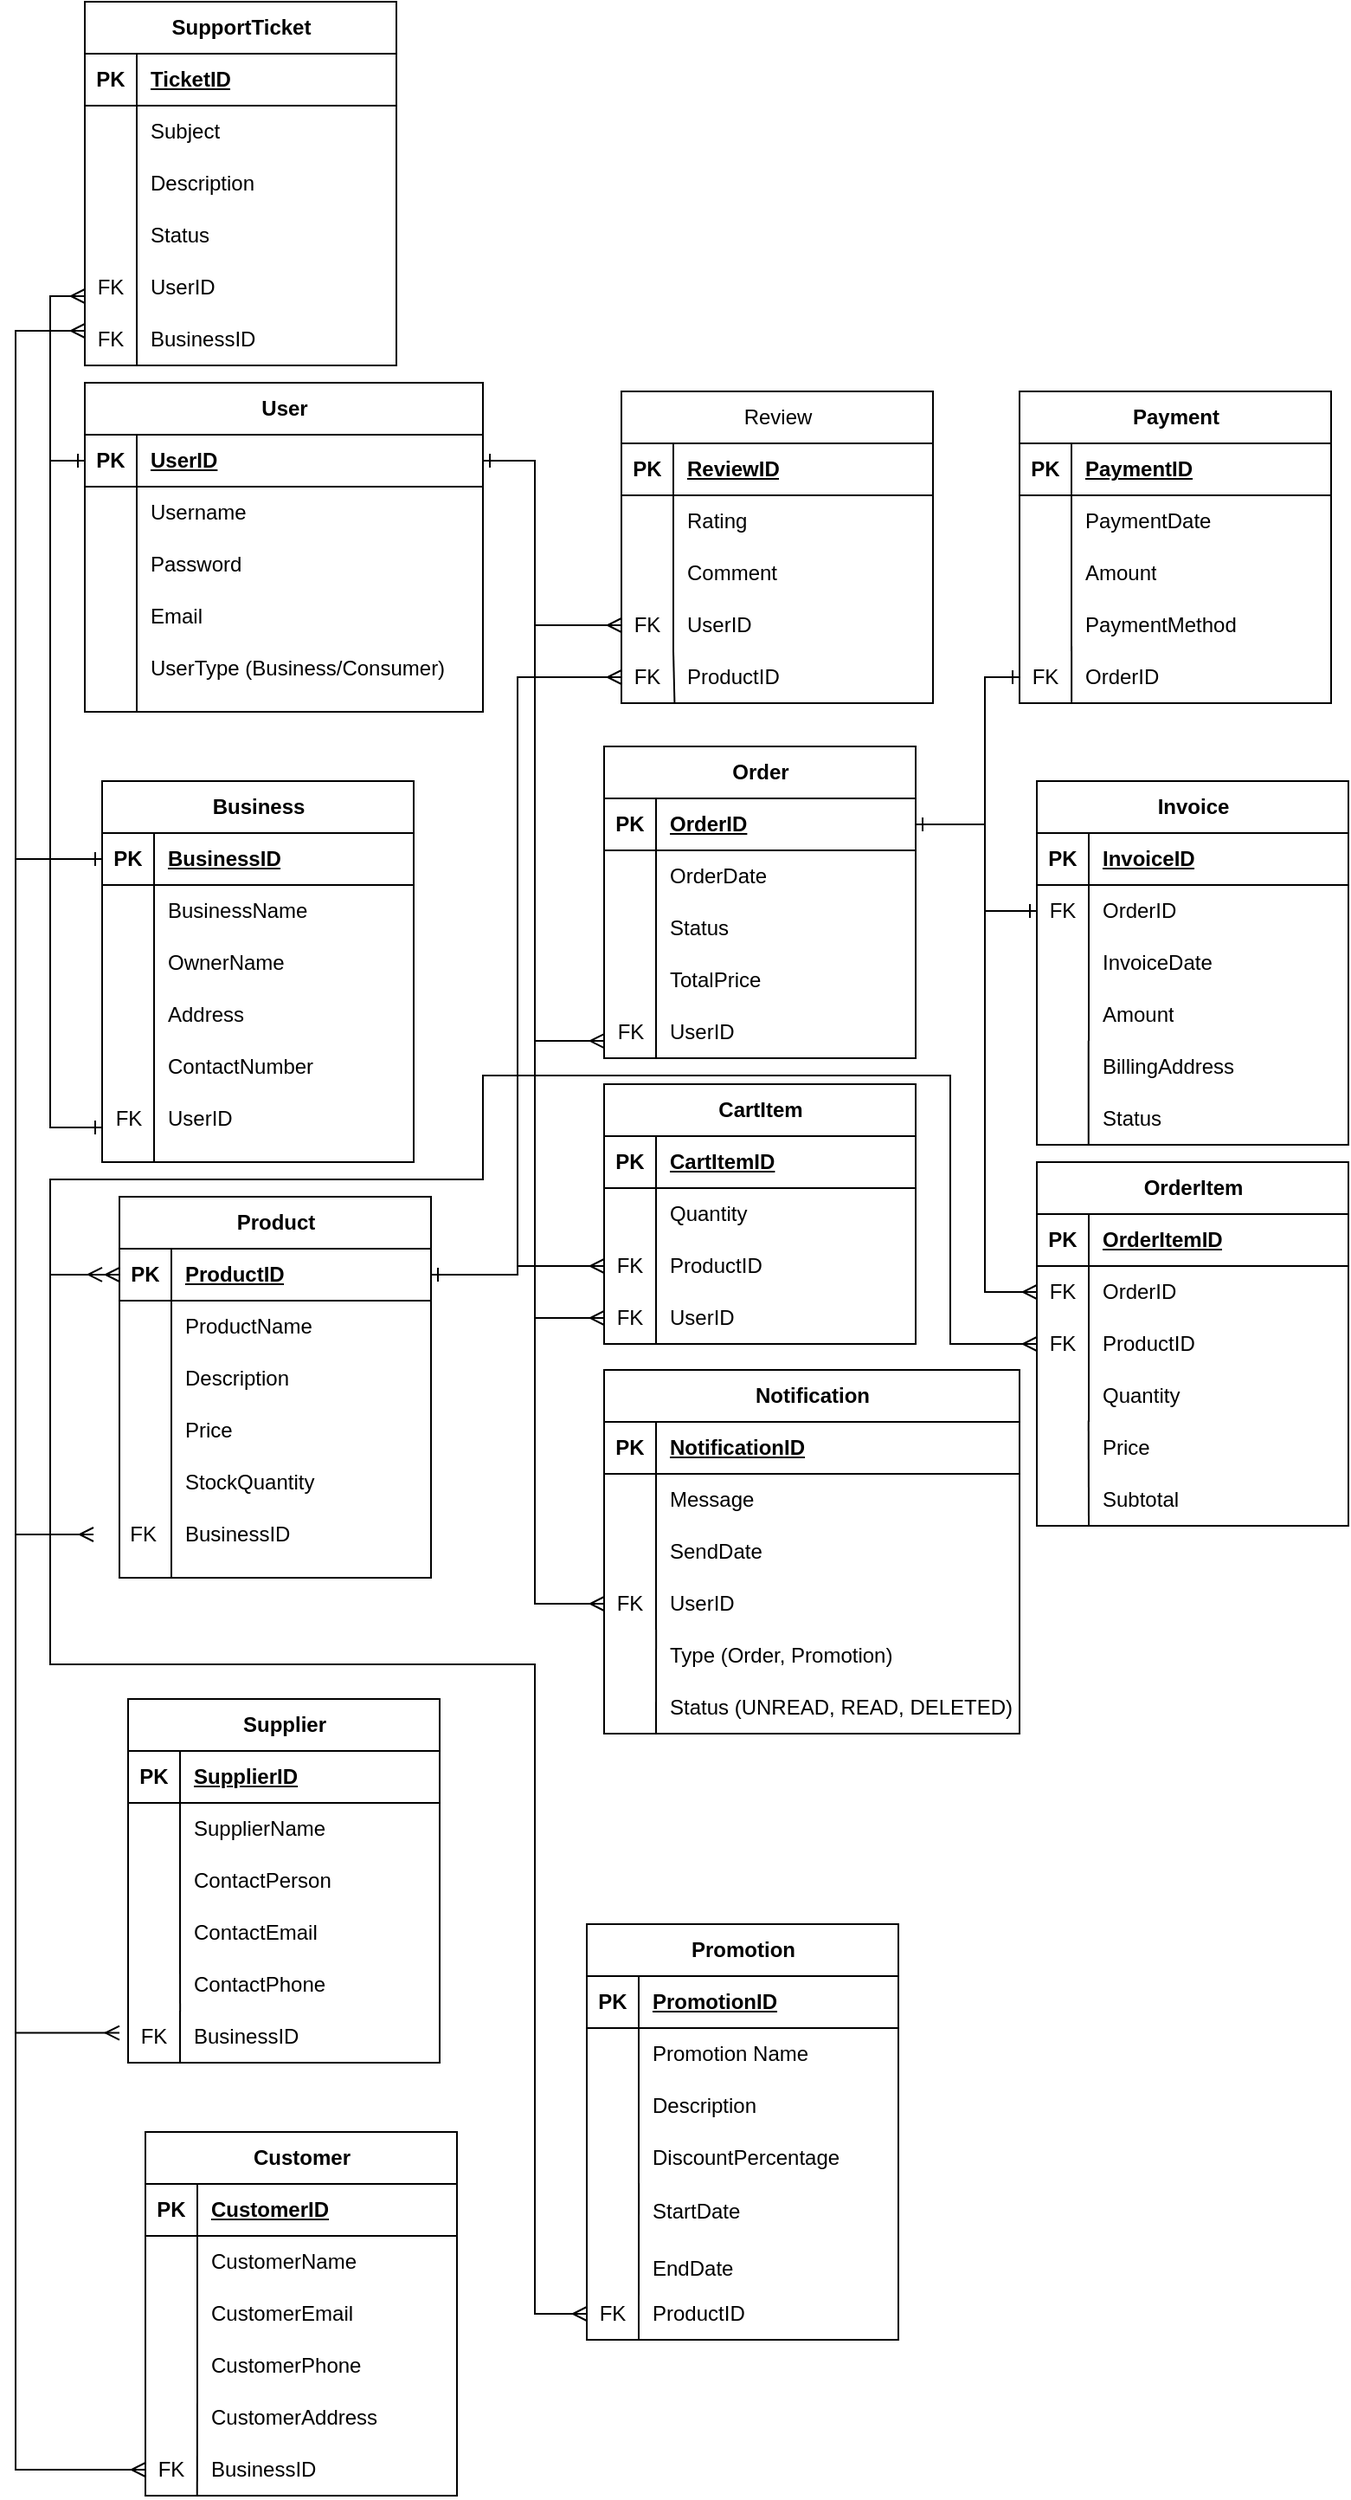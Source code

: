 <mxfile version="21.6.8" type="device">
  <diagram id="R2lEEEUBdFMjLlhIrx00" name="Page-1">
    <mxGraphModel dx="886" dy="702" grid="1" gridSize="10" guides="1" tooltips="1" connect="1" arrows="1" fold="1" page="1" pageScale="1" pageWidth="850" pageHeight="1100" math="0" shadow="0" extFonts="Permanent Marker^https://fonts.googleapis.com/css?family=Permanent+Marker">
      <root>
        <mxCell id="0" />
        <mxCell id="1" parent="0" />
        <mxCell id="DOXmJgNx25OAnM6Lbmhb-27" value="" style="group" parent="1" vertex="1" connectable="0">
          <mxGeometry x="80" y="280" width="230" height="190" as="geometry" />
        </mxCell>
        <mxCell id="DOXmJgNx25OAnM6Lbmhb-25" value="" style="endArrow=none;html=1;rounded=0;" parent="DOXmJgNx25OAnM6Lbmhb-27" edge="1">
          <mxGeometry width="50" height="50" relative="1" as="geometry">
            <mxPoint x="30" y="190" as="sourcePoint" />
            <mxPoint x="30" y="150" as="targetPoint" />
          </mxGeometry>
        </mxCell>
        <mxCell id="DOXmJgNx25OAnM6Lbmhb-26" value="" style="group" parent="DOXmJgNx25OAnM6Lbmhb-27" vertex="1" connectable="0">
          <mxGeometry width="230" height="190" as="geometry" />
        </mxCell>
        <mxCell id="DOXmJgNx25OAnM6Lbmhb-8" value="User" style="shape=table;startSize=30;container=1;collapsible=1;childLayout=tableLayout;fixedRows=1;rowLines=0;fontStyle=1;align=center;resizeLast=1;html=1;" parent="DOXmJgNx25OAnM6Lbmhb-26" vertex="1">
          <mxGeometry width="230" height="190" as="geometry" />
        </mxCell>
        <mxCell id="DOXmJgNx25OAnM6Lbmhb-9" value="" style="shape=tableRow;horizontal=0;startSize=0;swimlaneHead=0;swimlaneBody=0;fillColor=none;collapsible=0;dropTarget=0;points=[[0,0.5],[1,0.5]];portConstraint=eastwest;top=0;left=0;right=0;bottom=1;" parent="DOXmJgNx25OAnM6Lbmhb-8" vertex="1">
          <mxGeometry y="30" width="230" height="30" as="geometry" />
        </mxCell>
        <mxCell id="DOXmJgNx25OAnM6Lbmhb-10" value="PK" style="shape=partialRectangle;connectable=0;fillColor=none;top=0;left=0;bottom=0;right=0;fontStyle=1;overflow=hidden;whiteSpace=wrap;html=1;" parent="DOXmJgNx25OAnM6Lbmhb-9" vertex="1">
          <mxGeometry width="30.0" height="30" as="geometry">
            <mxRectangle width="30.0" height="30" as="alternateBounds" />
          </mxGeometry>
        </mxCell>
        <mxCell id="DOXmJgNx25OAnM6Lbmhb-11" value="UserID" style="shape=partialRectangle;connectable=0;fillColor=none;top=0;left=0;bottom=0;right=0;align=left;spacingLeft=6;fontStyle=5;overflow=hidden;whiteSpace=wrap;html=1;" parent="DOXmJgNx25OAnM6Lbmhb-9" vertex="1">
          <mxGeometry x="30.0" width="200.0" height="30" as="geometry">
            <mxRectangle width="200.0" height="30" as="alternateBounds" />
          </mxGeometry>
        </mxCell>
        <mxCell id="DOXmJgNx25OAnM6Lbmhb-12" value="" style="shape=tableRow;horizontal=0;startSize=0;swimlaneHead=0;swimlaneBody=0;fillColor=none;collapsible=0;dropTarget=0;points=[[0,0.5],[1,0.5]];portConstraint=eastwest;top=0;left=0;right=0;bottom=0;" parent="DOXmJgNx25OAnM6Lbmhb-8" vertex="1">
          <mxGeometry y="60" width="230" height="30" as="geometry" />
        </mxCell>
        <mxCell id="DOXmJgNx25OAnM6Lbmhb-13" value="" style="shape=partialRectangle;connectable=0;fillColor=none;top=0;left=0;bottom=0;right=0;editable=1;overflow=hidden;whiteSpace=wrap;html=1;" parent="DOXmJgNx25OAnM6Lbmhb-12" vertex="1">
          <mxGeometry width="30.0" height="30" as="geometry">
            <mxRectangle width="30.0" height="30" as="alternateBounds" />
          </mxGeometry>
        </mxCell>
        <mxCell id="DOXmJgNx25OAnM6Lbmhb-14" value="Username" style="shape=partialRectangle;connectable=0;fillColor=none;top=0;left=0;bottom=0;right=0;align=left;spacingLeft=6;overflow=hidden;whiteSpace=wrap;html=1;" parent="DOXmJgNx25OAnM6Lbmhb-12" vertex="1">
          <mxGeometry x="30.0" width="200.0" height="30" as="geometry">
            <mxRectangle width="200.0" height="30" as="alternateBounds" />
          </mxGeometry>
        </mxCell>
        <mxCell id="DOXmJgNx25OAnM6Lbmhb-15" value="" style="shape=tableRow;horizontal=0;startSize=0;swimlaneHead=0;swimlaneBody=0;fillColor=none;collapsible=0;dropTarget=0;points=[[0,0.5],[1,0.5]];portConstraint=eastwest;top=0;left=0;right=0;bottom=0;" parent="DOXmJgNx25OAnM6Lbmhb-8" vertex="1">
          <mxGeometry y="90" width="230" height="30" as="geometry" />
        </mxCell>
        <mxCell id="DOXmJgNx25OAnM6Lbmhb-16" value="" style="shape=partialRectangle;connectable=0;fillColor=none;top=0;left=0;bottom=0;right=0;editable=1;overflow=hidden;whiteSpace=wrap;html=1;" parent="DOXmJgNx25OAnM6Lbmhb-15" vertex="1">
          <mxGeometry width="30.0" height="30" as="geometry">
            <mxRectangle width="30.0" height="30" as="alternateBounds" />
          </mxGeometry>
        </mxCell>
        <mxCell id="DOXmJgNx25OAnM6Lbmhb-17" value="Password" style="shape=partialRectangle;connectable=0;fillColor=none;top=0;left=0;bottom=0;right=0;align=left;spacingLeft=6;overflow=hidden;whiteSpace=wrap;html=1;" parent="DOXmJgNx25OAnM6Lbmhb-15" vertex="1">
          <mxGeometry x="30.0" width="200.0" height="30" as="geometry">
            <mxRectangle width="200.0" height="30" as="alternateBounds" />
          </mxGeometry>
        </mxCell>
        <mxCell id="DOXmJgNx25OAnM6Lbmhb-18" value="" style="shape=tableRow;horizontal=0;startSize=0;swimlaneHead=0;swimlaneBody=0;fillColor=none;collapsible=0;dropTarget=0;points=[[0,0.5],[1,0.5]];portConstraint=eastwest;top=0;left=0;right=0;bottom=0;" parent="DOXmJgNx25OAnM6Lbmhb-8" vertex="1">
          <mxGeometry y="120" width="230" height="30" as="geometry" />
        </mxCell>
        <mxCell id="DOXmJgNx25OAnM6Lbmhb-19" value="" style="shape=partialRectangle;connectable=0;fillColor=none;top=0;left=0;bottom=0;right=0;editable=1;overflow=hidden;whiteSpace=wrap;html=1;" parent="DOXmJgNx25OAnM6Lbmhb-18" vertex="1">
          <mxGeometry width="30.0" height="30" as="geometry">
            <mxRectangle width="30.0" height="30" as="alternateBounds" />
          </mxGeometry>
        </mxCell>
        <mxCell id="DOXmJgNx25OAnM6Lbmhb-20" value="Email" style="shape=partialRectangle;connectable=0;fillColor=none;top=0;left=0;bottom=0;right=0;align=left;spacingLeft=6;overflow=hidden;whiteSpace=wrap;html=1;" parent="DOXmJgNx25OAnM6Lbmhb-18" vertex="1">
          <mxGeometry x="30.0" width="200.0" height="30" as="geometry">
            <mxRectangle width="200.0" height="30" as="alternateBounds" />
          </mxGeometry>
        </mxCell>
        <mxCell id="DOXmJgNx25OAnM6Lbmhb-23" value="UserType (Business/Consumer)" style="shape=partialRectangle;connectable=0;fillColor=none;top=0;left=0;bottom=0;right=0;align=left;spacingLeft=6;overflow=hidden;whiteSpace=wrap;html=1;" parent="DOXmJgNx25OAnM6Lbmhb-26" vertex="1">
          <mxGeometry x="30" y="150" width="190" height="30" as="geometry">
            <mxRectangle width="150.0" height="30" as="alternateBounds" />
          </mxGeometry>
        </mxCell>
        <mxCell id="DOXmJgNx25OAnM6Lbmhb-46" value="" style="group" parent="1" vertex="1" connectable="0">
          <mxGeometry x="90" y="510" width="180" height="220" as="geometry" />
        </mxCell>
        <mxCell id="DOXmJgNx25OAnM6Lbmhb-42" value="" style="endArrow=none;html=1;rounded=0;" parent="DOXmJgNx25OAnM6Lbmhb-46" edge="1">
          <mxGeometry width="50" height="50" relative="1" as="geometry">
            <mxPoint x="30" y="220" as="sourcePoint" />
            <mxPoint x="30" y="150" as="targetPoint" />
          </mxGeometry>
        </mxCell>
        <mxCell id="DOXmJgNx25OAnM6Lbmhb-45" value="" style="group" parent="DOXmJgNx25OAnM6Lbmhb-46" vertex="1" connectable="0">
          <mxGeometry width="180" height="220" as="geometry" />
        </mxCell>
        <mxCell id="DOXmJgNx25OAnM6Lbmhb-43" value="ContactNumber" style="shape=partialRectangle;connectable=0;fillColor=none;top=0;left=0;bottom=0;right=0;align=left;spacingLeft=6;overflow=hidden;whiteSpace=wrap;html=1;" parent="DOXmJgNx25OAnM6Lbmhb-45" vertex="1">
          <mxGeometry x="30" y="150" width="150" height="30" as="geometry">
            <mxRectangle width="150" height="30" as="alternateBounds" />
          </mxGeometry>
        </mxCell>
        <mxCell id="DOXmJgNx25OAnM6Lbmhb-44" value="UserID" style="shape=partialRectangle;connectable=0;fillColor=none;top=0;left=0;bottom=0;right=0;align=left;spacingLeft=6;overflow=hidden;whiteSpace=wrap;html=1;" parent="DOXmJgNx25OAnM6Lbmhb-45" vertex="1">
          <mxGeometry x="30" y="180" width="150" height="30" as="geometry">
            <mxRectangle width="150" height="30" as="alternateBounds" />
          </mxGeometry>
        </mxCell>
        <mxCell id="DOXmJgNx25OAnM6Lbmhb-48" value="" style="group" parent="DOXmJgNx25OAnM6Lbmhb-45" vertex="1" connectable="0">
          <mxGeometry x="-15" width="195" height="220" as="geometry" />
        </mxCell>
        <mxCell id="DOXmJgNx25OAnM6Lbmhb-29" value="Business" style="shape=table;startSize=30;container=1;collapsible=1;childLayout=tableLayout;fixedRows=1;rowLines=0;fontStyle=1;align=center;resizeLast=1;html=1;" parent="DOXmJgNx25OAnM6Lbmhb-48" vertex="1">
          <mxGeometry x="15" width="180" height="220" as="geometry">
            <mxRectangle x="15" width="90" height="30" as="alternateBounds" />
          </mxGeometry>
        </mxCell>
        <mxCell id="DOXmJgNx25OAnM6Lbmhb-30" value="" style="shape=tableRow;horizontal=0;startSize=0;swimlaneHead=0;swimlaneBody=0;fillColor=none;collapsible=0;dropTarget=0;points=[[0,0.5],[1,0.5]];portConstraint=eastwest;top=0;left=0;right=0;bottom=1;" parent="DOXmJgNx25OAnM6Lbmhb-29" vertex="1">
          <mxGeometry y="30" width="180" height="30" as="geometry" />
        </mxCell>
        <mxCell id="DOXmJgNx25OAnM6Lbmhb-31" value="PK" style="shape=partialRectangle;connectable=0;fillColor=none;top=0;left=0;bottom=0;right=0;fontStyle=1;overflow=hidden;whiteSpace=wrap;html=1;" parent="DOXmJgNx25OAnM6Lbmhb-30" vertex="1">
          <mxGeometry width="30" height="30" as="geometry">
            <mxRectangle width="30" height="30" as="alternateBounds" />
          </mxGeometry>
        </mxCell>
        <mxCell id="DOXmJgNx25OAnM6Lbmhb-32" value="BusinessID" style="shape=partialRectangle;connectable=0;fillColor=none;top=0;left=0;bottom=0;right=0;align=left;spacingLeft=6;fontStyle=5;overflow=hidden;whiteSpace=wrap;html=1;" parent="DOXmJgNx25OAnM6Lbmhb-30" vertex="1">
          <mxGeometry x="30" width="150" height="30" as="geometry">
            <mxRectangle width="150" height="30" as="alternateBounds" />
          </mxGeometry>
        </mxCell>
        <mxCell id="DOXmJgNx25OAnM6Lbmhb-33" value="" style="shape=tableRow;horizontal=0;startSize=0;swimlaneHead=0;swimlaneBody=0;fillColor=none;collapsible=0;dropTarget=0;points=[[0,0.5],[1,0.5]];portConstraint=eastwest;top=0;left=0;right=0;bottom=0;" parent="DOXmJgNx25OAnM6Lbmhb-29" vertex="1">
          <mxGeometry y="60" width="180" height="30" as="geometry" />
        </mxCell>
        <mxCell id="DOXmJgNx25OAnM6Lbmhb-34" value="" style="shape=partialRectangle;connectable=0;fillColor=none;top=0;left=0;bottom=0;right=0;editable=1;overflow=hidden;whiteSpace=wrap;html=1;" parent="DOXmJgNx25OAnM6Lbmhb-33" vertex="1">
          <mxGeometry width="30" height="30" as="geometry">
            <mxRectangle width="30" height="30" as="alternateBounds" />
          </mxGeometry>
        </mxCell>
        <mxCell id="DOXmJgNx25OAnM6Lbmhb-35" value="BusinessName" style="shape=partialRectangle;connectable=0;fillColor=none;top=0;left=0;bottom=0;right=0;align=left;spacingLeft=6;overflow=hidden;whiteSpace=wrap;html=1;" parent="DOXmJgNx25OAnM6Lbmhb-33" vertex="1">
          <mxGeometry x="30" width="150" height="30" as="geometry">
            <mxRectangle width="150" height="30" as="alternateBounds" />
          </mxGeometry>
        </mxCell>
        <mxCell id="DOXmJgNx25OAnM6Lbmhb-36" value="" style="shape=tableRow;horizontal=0;startSize=0;swimlaneHead=0;swimlaneBody=0;fillColor=none;collapsible=0;dropTarget=0;points=[[0,0.5],[1,0.5]];portConstraint=eastwest;top=0;left=0;right=0;bottom=0;" parent="DOXmJgNx25OAnM6Lbmhb-29" vertex="1">
          <mxGeometry y="90" width="180" height="30" as="geometry" />
        </mxCell>
        <mxCell id="DOXmJgNx25OAnM6Lbmhb-37" value="" style="shape=partialRectangle;connectable=0;fillColor=none;top=0;left=0;bottom=0;right=0;editable=1;overflow=hidden;whiteSpace=wrap;html=1;" parent="DOXmJgNx25OAnM6Lbmhb-36" vertex="1">
          <mxGeometry width="30" height="30" as="geometry">
            <mxRectangle width="30" height="30" as="alternateBounds" />
          </mxGeometry>
        </mxCell>
        <mxCell id="DOXmJgNx25OAnM6Lbmhb-38" value="OwnerName" style="shape=partialRectangle;connectable=0;fillColor=none;top=0;left=0;bottom=0;right=0;align=left;spacingLeft=6;overflow=hidden;whiteSpace=wrap;html=1;" parent="DOXmJgNx25OAnM6Lbmhb-36" vertex="1">
          <mxGeometry x="30" width="150" height="30" as="geometry">
            <mxRectangle width="150" height="30" as="alternateBounds" />
          </mxGeometry>
        </mxCell>
        <mxCell id="DOXmJgNx25OAnM6Lbmhb-39" value="" style="shape=tableRow;horizontal=0;startSize=0;swimlaneHead=0;swimlaneBody=0;fillColor=none;collapsible=0;dropTarget=0;points=[[0,0.5],[1,0.5]];portConstraint=eastwest;top=0;left=0;right=0;bottom=0;" parent="DOXmJgNx25OAnM6Lbmhb-29" vertex="1">
          <mxGeometry y="120" width="180" height="30" as="geometry" />
        </mxCell>
        <mxCell id="DOXmJgNx25OAnM6Lbmhb-40" value="" style="shape=partialRectangle;connectable=0;fillColor=none;top=0;left=0;bottom=0;right=0;editable=1;overflow=hidden;whiteSpace=wrap;html=1;" parent="DOXmJgNx25OAnM6Lbmhb-39" vertex="1">
          <mxGeometry width="30" height="30" as="geometry">
            <mxRectangle width="30" height="30" as="alternateBounds" />
          </mxGeometry>
        </mxCell>
        <mxCell id="DOXmJgNx25OAnM6Lbmhb-41" value="Address" style="shape=partialRectangle;connectable=0;fillColor=none;top=0;left=0;bottom=0;right=0;align=left;spacingLeft=6;overflow=hidden;whiteSpace=wrap;html=1;" parent="DOXmJgNx25OAnM6Lbmhb-39" vertex="1">
          <mxGeometry x="30" width="150" height="30" as="geometry">
            <mxRectangle width="150" height="30" as="alternateBounds" />
          </mxGeometry>
        </mxCell>
        <mxCell id="DOXmJgNx25OAnM6Lbmhb-47" value="&amp;nbsp; &amp;nbsp;FK" style="text;html=1;align=center;verticalAlign=middle;resizable=0;points=[];autosize=1;strokeColor=none;fillColor=none;" parent="DOXmJgNx25OAnM6Lbmhb-48" vertex="1">
          <mxGeometry y="180" width="50" height="30" as="geometry" />
        </mxCell>
        <mxCell id="DOXmJgNx25OAnM6Lbmhb-191" style="edgeStyle=orthogonalEdgeStyle;rounded=0;orthogonalLoop=1;jettySize=auto;html=1;startArrow=ERone;startFill=0;endArrow=ERmany;endFill=0;" parent="DOXmJgNx25OAnM6Lbmhb-48" source="DOXmJgNx25OAnM6Lbmhb-30" edge="1">
          <mxGeometry relative="1" as="geometry">
            <mxPoint x="5" y="-260" as="targetPoint" />
            <Array as="points">
              <mxPoint x="-35" y="45" />
              <mxPoint x="-35" y="-260" />
            </Array>
          </mxGeometry>
        </mxCell>
        <mxCell id="cC9gz4I-F6fsXsZ66nNf-110" style="edgeStyle=orthogonalEdgeStyle;rounded=0;orthogonalLoop=1;jettySize=auto;html=1;startArrow=ERone;startFill=0;endArrow=ERmany;endFill=0;" parent="DOXmJgNx25OAnM6Lbmhb-48" source="DOXmJgNx25OAnM6Lbmhb-30" edge="1">
          <mxGeometry relative="1" as="geometry">
            <mxPoint x="25" y="722.759" as="targetPoint" />
            <Array as="points">
              <mxPoint x="-35" y="45" />
              <mxPoint x="-35" y="723" />
            </Array>
          </mxGeometry>
        </mxCell>
        <mxCell id="DOXmJgNx25OAnM6Lbmhb-66" value="" style="group" parent="1" vertex="1" connectable="0">
          <mxGeometry x="100" y="750" width="180" height="220" as="geometry" />
        </mxCell>
        <mxCell id="DOXmJgNx25OAnM6Lbmhb-62" value="" style="endArrow=none;html=1;rounded=0;" parent="DOXmJgNx25OAnM6Lbmhb-66" edge="1">
          <mxGeometry width="50" height="50" relative="1" as="geometry">
            <mxPoint x="30" y="220" as="sourcePoint" />
            <mxPoint x="30" y="150" as="targetPoint" />
          </mxGeometry>
        </mxCell>
        <mxCell id="DOXmJgNx25OAnM6Lbmhb-65" value="" style="group" parent="DOXmJgNx25OAnM6Lbmhb-66" vertex="1" connectable="0">
          <mxGeometry width="180" height="220" as="geometry" />
        </mxCell>
        <mxCell id="DOXmJgNx25OAnM6Lbmhb-64" value="BusinessID" style="shape=partialRectangle;connectable=0;fillColor=none;top=0;left=0;bottom=0;right=0;align=left;spacingLeft=6;overflow=hidden;whiteSpace=wrap;html=1;" parent="DOXmJgNx25OAnM6Lbmhb-65" vertex="1">
          <mxGeometry x="30" y="180" width="150" height="30" as="geometry">
            <mxRectangle width="150" height="30" as="alternateBounds" />
          </mxGeometry>
        </mxCell>
        <mxCell id="DOXmJgNx25OAnM6Lbmhb-68" value="" style="group" parent="DOXmJgNx25OAnM6Lbmhb-65" vertex="1" connectable="0">
          <mxGeometry x="-15" width="195" height="220" as="geometry" />
        </mxCell>
        <mxCell id="DOXmJgNx25OAnM6Lbmhb-49" value="Product" style="shape=table;startSize=30;container=1;collapsible=1;childLayout=tableLayout;fixedRows=1;rowLines=0;fontStyle=1;align=center;resizeLast=1;html=1;" parent="DOXmJgNx25OAnM6Lbmhb-68" vertex="1">
          <mxGeometry x="15" width="180" height="220" as="geometry" />
        </mxCell>
        <mxCell id="DOXmJgNx25OAnM6Lbmhb-50" value="" style="shape=tableRow;horizontal=0;startSize=0;swimlaneHead=0;swimlaneBody=0;fillColor=none;collapsible=0;dropTarget=0;points=[[0,0.5],[1,0.5]];portConstraint=eastwest;top=0;left=0;right=0;bottom=1;" parent="DOXmJgNx25OAnM6Lbmhb-49" vertex="1">
          <mxGeometry y="30" width="180" height="30" as="geometry" />
        </mxCell>
        <mxCell id="DOXmJgNx25OAnM6Lbmhb-51" value="PK" style="shape=partialRectangle;connectable=0;fillColor=none;top=0;left=0;bottom=0;right=0;fontStyle=1;overflow=hidden;whiteSpace=wrap;html=1;" parent="DOXmJgNx25OAnM6Lbmhb-50" vertex="1">
          <mxGeometry width="30" height="30" as="geometry">
            <mxRectangle width="30" height="30" as="alternateBounds" />
          </mxGeometry>
        </mxCell>
        <mxCell id="DOXmJgNx25OAnM6Lbmhb-52" value="ProductID" style="shape=partialRectangle;connectable=0;fillColor=none;top=0;left=0;bottom=0;right=0;align=left;spacingLeft=6;fontStyle=5;overflow=hidden;whiteSpace=wrap;html=1;" parent="DOXmJgNx25OAnM6Lbmhb-50" vertex="1">
          <mxGeometry x="30" width="150" height="30" as="geometry">
            <mxRectangle width="150" height="30" as="alternateBounds" />
          </mxGeometry>
        </mxCell>
        <mxCell id="DOXmJgNx25OAnM6Lbmhb-53" value="" style="shape=tableRow;horizontal=0;startSize=0;swimlaneHead=0;swimlaneBody=0;fillColor=none;collapsible=0;dropTarget=0;points=[[0,0.5],[1,0.5]];portConstraint=eastwest;top=0;left=0;right=0;bottom=0;" parent="DOXmJgNx25OAnM6Lbmhb-49" vertex="1">
          <mxGeometry y="60" width="180" height="30" as="geometry" />
        </mxCell>
        <mxCell id="DOXmJgNx25OAnM6Lbmhb-54" value="" style="shape=partialRectangle;connectable=0;fillColor=none;top=0;left=0;bottom=0;right=0;editable=1;overflow=hidden;whiteSpace=wrap;html=1;" parent="DOXmJgNx25OAnM6Lbmhb-53" vertex="1">
          <mxGeometry width="30" height="30" as="geometry">
            <mxRectangle width="30" height="30" as="alternateBounds" />
          </mxGeometry>
        </mxCell>
        <mxCell id="DOXmJgNx25OAnM6Lbmhb-55" value="ProductName" style="shape=partialRectangle;connectable=0;fillColor=none;top=0;left=0;bottom=0;right=0;align=left;spacingLeft=6;overflow=hidden;whiteSpace=wrap;html=1;" parent="DOXmJgNx25OAnM6Lbmhb-53" vertex="1">
          <mxGeometry x="30" width="150" height="30" as="geometry">
            <mxRectangle width="150" height="30" as="alternateBounds" />
          </mxGeometry>
        </mxCell>
        <mxCell id="DOXmJgNx25OAnM6Lbmhb-56" value="" style="shape=tableRow;horizontal=0;startSize=0;swimlaneHead=0;swimlaneBody=0;fillColor=none;collapsible=0;dropTarget=0;points=[[0,0.5],[1,0.5]];portConstraint=eastwest;top=0;left=0;right=0;bottom=0;" parent="DOXmJgNx25OAnM6Lbmhb-49" vertex="1">
          <mxGeometry y="90" width="180" height="30" as="geometry" />
        </mxCell>
        <mxCell id="DOXmJgNx25OAnM6Lbmhb-57" value="" style="shape=partialRectangle;connectable=0;fillColor=none;top=0;left=0;bottom=0;right=0;editable=1;overflow=hidden;whiteSpace=wrap;html=1;" parent="DOXmJgNx25OAnM6Lbmhb-56" vertex="1">
          <mxGeometry width="30" height="30" as="geometry">
            <mxRectangle width="30" height="30" as="alternateBounds" />
          </mxGeometry>
        </mxCell>
        <mxCell id="DOXmJgNx25OAnM6Lbmhb-58" value="Description" style="shape=partialRectangle;connectable=0;fillColor=none;top=0;left=0;bottom=0;right=0;align=left;spacingLeft=6;overflow=hidden;whiteSpace=wrap;html=1;" parent="DOXmJgNx25OAnM6Lbmhb-56" vertex="1">
          <mxGeometry x="30" width="150" height="30" as="geometry">
            <mxRectangle width="150" height="30" as="alternateBounds" />
          </mxGeometry>
        </mxCell>
        <mxCell id="DOXmJgNx25OAnM6Lbmhb-59" value="" style="shape=tableRow;horizontal=0;startSize=0;swimlaneHead=0;swimlaneBody=0;fillColor=none;collapsible=0;dropTarget=0;points=[[0,0.5],[1,0.5]];portConstraint=eastwest;top=0;left=0;right=0;bottom=0;" parent="DOXmJgNx25OAnM6Lbmhb-49" vertex="1">
          <mxGeometry y="120" width="180" height="30" as="geometry" />
        </mxCell>
        <mxCell id="DOXmJgNx25OAnM6Lbmhb-60" value="" style="shape=partialRectangle;connectable=0;fillColor=none;top=0;left=0;bottom=0;right=0;editable=1;overflow=hidden;whiteSpace=wrap;html=1;" parent="DOXmJgNx25OAnM6Lbmhb-59" vertex="1">
          <mxGeometry width="30" height="30" as="geometry">
            <mxRectangle width="30" height="30" as="alternateBounds" />
          </mxGeometry>
        </mxCell>
        <mxCell id="DOXmJgNx25OAnM6Lbmhb-61" value="Price" style="shape=partialRectangle;connectable=0;fillColor=none;top=0;left=0;bottom=0;right=0;align=left;spacingLeft=6;overflow=hidden;whiteSpace=wrap;html=1;" parent="DOXmJgNx25OAnM6Lbmhb-59" vertex="1">
          <mxGeometry x="30" width="150" height="30" as="geometry">
            <mxRectangle width="150" height="30" as="alternateBounds" />
          </mxGeometry>
        </mxCell>
        <mxCell id="DOXmJgNx25OAnM6Lbmhb-63" value="StockQuantity" style="shape=partialRectangle;connectable=0;fillColor=none;top=0;left=0;bottom=0;right=0;align=left;spacingLeft=6;overflow=hidden;whiteSpace=wrap;html=1;" parent="DOXmJgNx25OAnM6Lbmhb-68" vertex="1">
          <mxGeometry x="45" y="150" width="150" height="30" as="geometry">
            <mxRectangle width="150" height="30" as="alternateBounds" />
          </mxGeometry>
        </mxCell>
        <mxCell id="DOXmJgNx25OAnM6Lbmhb-67" value="&amp;nbsp; FK" style="text;html=1;align=center;verticalAlign=middle;resizable=0;points=[];autosize=1;strokeColor=none;fillColor=none;" parent="DOXmJgNx25OAnM6Lbmhb-68" vertex="1">
          <mxGeometry y="180" width="50" height="30" as="geometry" />
        </mxCell>
        <mxCell id="DOXmJgNx25OAnM6Lbmhb-186" style="edgeStyle=orthogonalEdgeStyle;rounded=0;orthogonalLoop=1;jettySize=auto;html=1;startArrow=ERone;startFill=0;endArrow=ERmany;endFill=0;" parent="DOXmJgNx25OAnM6Lbmhb-68" source="DOXmJgNx25OAnM6Lbmhb-50" edge="1">
          <mxGeometry relative="1" as="geometry">
            <mxPoint x="305" y="-300" as="targetPoint" />
            <Array as="points">
              <mxPoint x="245" y="45" />
              <mxPoint x="245" y="-300" />
            </Array>
          </mxGeometry>
        </mxCell>
        <mxCell id="DOXmJgNx25OAnM6Lbmhb-84" value="" style="group" parent="1" vertex="1" connectable="0">
          <mxGeometry x="380" y="490" width="180" height="180" as="geometry" />
        </mxCell>
        <mxCell id="DOXmJgNx25OAnM6Lbmhb-69" value="Order" style="shape=table;startSize=30;container=1;collapsible=1;childLayout=tableLayout;fixedRows=1;rowLines=0;fontStyle=1;align=center;resizeLast=1;html=1;" parent="DOXmJgNx25OAnM6Lbmhb-84" vertex="1">
          <mxGeometry width="180" height="180" as="geometry" />
        </mxCell>
        <mxCell id="DOXmJgNx25OAnM6Lbmhb-70" value="" style="shape=tableRow;horizontal=0;startSize=0;swimlaneHead=0;swimlaneBody=0;fillColor=none;collapsible=0;dropTarget=0;points=[[0,0.5],[1,0.5]];portConstraint=eastwest;top=0;left=0;right=0;bottom=1;" parent="DOXmJgNx25OAnM6Lbmhb-69" vertex="1">
          <mxGeometry y="30" width="180" height="30" as="geometry" />
        </mxCell>
        <mxCell id="DOXmJgNx25OAnM6Lbmhb-71" value="PK" style="shape=partialRectangle;connectable=0;fillColor=none;top=0;left=0;bottom=0;right=0;fontStyle=1;overflow=hidden;whiteSpace=wrap;html=1;" parent="DOXmJgNx25OAnM6Lbmhb-70" vertex="1">
          <mxGeometry width="30" height="30" as="geometry">
            <mxRectangle width="30" height="30" as="alternateBounds" />
          </mxGeometry>
        </mxCell>
        <mxCell id="DOXmJgNx25OAnM6Lbmhb-72" value="OrderID" style="shape=partialRectangle;connectable=0;fillColor=none;top=0;left=0;bottom=0;right=0;align=left;spacingLeft=6;fontStyle=5;overflow=hidden;whiteSpace=wrap;html=1;" parent="DOXmJgNx25OAnM6Lbmhb-70" vertex="1">
          <mxGeometry x="30" width="150" height="30" as="geometry">
            <mxRectangle width="150" height="30" as="alternateBounds" />
          </mxGeometry>
        </mxCell>
        <mxCell id="DOXmJgNx25OAnM6Lbmhb-73" value="" style="shape=tableRow;horizontal=0;startSize=0;swimlaneHead=0;swimlaneBody=0;fillColor=none;collapsible=0;dropTarget=0;points=[[0,0.5],[1,0.5]];portConstraint=eastwest;top=0;left=0;right=0;bottom=0;" parent="DOXmJgNx25OAnM6Lbmhb-69" vertex="1">
          <mxGeometry y="60" width="180" height="30" as="geometry" />
        </mxCell>
        <mxCell id="DOXmJgNx25OAnM6Lbmhb-74" value="" style="shape=partialRectangle;connectable=0;fillColor=none;top=0;left=0;bottom=0;right=0;editable=1;overflow=hidden;whiteSpace=wrap;html=1;" parent="DOXmJgNx25OAnM6Lbmhb-73" vertex="1">
          <mxGeometry width="30" height="30" as="geometry">
            <mxRectangle width="30" height="30" as="alternateBounds" />
          </mxGeometry>
        </mxCell>
        <mxCell id="DOXmJgNx25OAnM6Lbmhb-75" value="OrderDate" style="shape=partialRectangle;connectable=0;fillColor=none;top=0;left=0;bottom=0;right=0;align=left;spacingLeft=6;overflow=hidden;whiteSpace=wrap;html=1;" parent="DOXmJgNx25OAnM6Lbmhb-73" vertex="1">
          <mxGeometry x="30" width="150" height="30" as="geometry">
            <mxRectangle width="150" height="30" as="alternateBounds" />
          </mxGeometry>
        </mxCell>
        <mxCell id="DOXmJgNx25OAnM6Lbmhb-76" value="" style="shape=tableRow;horizontal=0;startSize=0;swimlaneHead=0;swimlaneBody=0;fillColor=none;collapsible=0;dropTarget=0;points=[[0,0.5],[1,0.5]];portConstraint=eastwest;top=0;left=0;right=0;bottom=0;" parent="DOXmJgNx25OAnM6Lbmhb-69" vertex="1">
          <mxGeometry y="90" width="180" height="30" as="geometry" />
        </mxCell>
        <mxCell id="DOXmJgNx25OAnM6Lbmhb-77" value="" style="shape=partialRectangle;connectable=0;fillColor=none;top=0;left=0;bottom=0;right=0;editable=1;overflow=hidden;whiteSpace=wrap;html=1;" parent="DOXmJgNx25OAnM6Lbmhb-76" vertex="1">
          <mxGeometry width="30" height="30" as="geometry">
            <mxRectangle width="30" height="30" as="alternateBounds" />
          </mxGeometry>
        </mxCell>
        <mxCell id="DOXmJgNx25OAnM6Lbmhb-78" value="Status" style="shape=partialRectangle;connectable=0;fillColor=none;top=0;left=0;bottom=0;right=0;align=left;spacingLeft=6;overflow=hidden;whiteSpace=wrap;html=1;" parent="DOXmJgNx25OAnM6Lbmhb-76" vertex="1">
          <mxGeometry x="30" width="150" height="30" as="geometry">
            <mxRectangle width="150" height="30" as="alternateBounds" />
          </mxGeometry>
        </mxCell>
        <mxCell id="DOXmJgNx25OAnM6Lbmhb-79" value="" style="shape=tableRow;horizontal=0;startSize=0;swimlaneHead=0;swimlaneBody=0;fillColor=none;collapsible=0;dropTarget=0;points=[[0,0.5],[1,0.5]];portConstraint=eastwest;top=0;left=0;right=0;bottom=0;" parent="DOXmJgNx25OAnM6Lbmhb-69" vertex="1">
          <mxGeometry y="120" width="180" height="30" as="geometry" />
        </mxCell>
        <mxCell id="DOXmJgNx25OAnM6Lbmhb-80" value="" style="shape=partialRectangle;connectable=0;fillColor=none;top=0;left=0;bottom=0;right=0;editable=1;overflow=hidden;whiteSpace=wrap;html=1;" parent="DOXmJgNx25OAnM6Lbmhb-79" vertex="1">
          <mxGeometry width="30" height="30" as="geometry">
            <mxRectangle width="30" height="30" as="alternateBounds" />
          </mxGeometry>
        </mxCell>
        <mxCell id="DOXmJgNx25OAnM6Lbmhb-81" value="TotalPrice" style="shape=partialRectangle;connectable=0;fillColor=none;top=0;left=0;bottom=0;right=0;align=left;spacingLeft=6;overflow=hidden;whiteSpace=wrap;html=1;" parent="DOXmJgNx25OAnM6Lbmhb-79" vertex="1">
          <mxGeometry x="30" width="150" height="30" as="geometry">
            <mxRectangle width="150" height="30" as="alternateBounds" />
          </mxGeometry>
        </mxCell>
        <mxCell id="DOXmJgNx25OAnM6Lbmhb-82" value="UserID" style="shape=partialRectangle;connectable=0;fillColor=none;top=0;left=0;bottom=0;right=0;align=left;spacingLeft=6;overflow=hidden;whiteSpace=wrap;html=1;" parent="DOXmJgNx25OAnM6Lbmhb-84" vertex="1">
          <mxGeometry x="30" y="150" width="150" height="30" as="geometry">
            <mxRectangle width="150" height="30" as="alternateBounds" />
          </mxGeometry>
        </mxCell>
        <mxCell id="DOXmJgNx25OAnM6Lbmhb-83" value="" style="endArrow=none;html=1;rounded=0;" parent="DOXmJgNx25OAnM6Lbmhb-84" edge="1">
          <mxGeometry width="50" height="50" relative="1" as="geometry">
            <mxPoint x="30" y="180" as="sourcePoint" />
            <mxPoint x="30" y="150" as="targetPoint" />
          </mxGeometry>
        </mxCell>
        <mxCell id="DOXmJgNx25OAnM6Lbmhb-85" value="&amp;nbsp; &amp;nbsp;FK" style="text;html=1;align=center;verticalAlign=middle;resizable=0;points=[];autosize=1;strokeColor=none;fillColor=none;" parent="DOXmJgNx25OAnM6Lbmhb-84" vertex="1">
          <mxGeometry x="-15" y="150" width="50" height="30" as="geometry" />
        </mxCell>
        <mxCell id="DOXmJgNx25OAnM6Lbmhb-189" style="edgeStyle=orthogonalEdgeStyle;rounded=0;orthogonalLoop=1;jettySize=auto;html=1;startArrow=ERone;startFill=0;endArrow=ERone;endFill=0;" parent="DOXmJgNx25OAnM6Lbmhb-84" source="DOXmJgNx25OAnM6Lbmhb-70" edge="1">
          <mxGeometry relative="1" as="geometry">
            <mxPoint x="240" y="-40" as="targetPoint" />
            <Array as="points">
              <mxPoint x="220" y="45" />
              <mxPoint x="220" y="-40" />
            </Array>
          </mxGeometry>
        </mxCell>
        <mxCell id="DOXmJgNx25OAnM6Lbmhb-86" value="CartItem" style="shape=table;startSize=30;container=1;collapsible=1;childLayout=tableLayout;fixedRows=1;rowLines=0;fontStyle=1;align=center;resizeLast=1;html=1;" parent="1" vertex="1">
          <mxGeometry x="380" y="685" width="180" height="150" as="geometry" />
        </mxCell>
        <mxCell id="DOXmJgNx25OAnM6Lbmhb-87" value="" style="shape=tableRow;horizontal=0;startSize=0;swimlaneHead=0;swimlaneBody=0;fillColor=none;collapsible=0;dropTarget=0;points=[[0,0.5],[1,0.5]];portConstraint=eastwest;top=0;left=0;right=0;bottom=1;" parent="DOXmJgNx25OAnM6Lbmhb-86" vertex="1">
          <mxGeometry y="30" width="180" height="30" as="geometry" />
        </mxCell>
        <mxCell id="DOXmJgNx25OAnM6Lbmhb-88" value="PK" style="shape=partialRectangle;connectable=0;fillColor=none;top=0;left=0;bottom=0;right=0;fontStyle=1;overflow=hidden;whiteSpace=wrap;html=1;" parent="DOXmJgNx25OAnM6Lbmhb-87" vertex="1">
          <mxGeometry width="30" height="30" as="geometry">
            <mxRectangle width="30" height="30" as="alternateBounds" />
          </mxGeometry>
        </mxCell>
        <mxCell id="DOXmJgNx25OAnM6Lbmhb-89" value="CartItemID" style="shape=partialRectangle;connectable=0;fillColor=none;top=0;left=0;bottom=0;right=0;align=left;spacingLeft=6;fontStyle=5;overflow=hidden;whiteSpace=wrap;html=1;" parent="DOXmJgNx25OAnM6Lbmhb-87" vertex="1">
          <mxGeometry x="30" width="150" height="30" as="geometry">
            <mxRectangle width="150" height="30" as="alternateBounds" />
          </mxGeometry>
        </mxCell>
        <mxCell id="DOXmJgNx25OAnM6Lbmhb-90" value="" style="shape=tableRow;horizontal=0;startSize=0;swimlaneHead=0;swimlaneBody=0;fillColor=none;collapsible=0;dropTarget=0;points=[[0,0.5],[1,0.5]];portConstraint=eastwest;top=0;left=0;right=0;bottom=0;" parent="DOXmJgNx25OAnM6Lbmhb-86" vertex="1">
          <mxGeometry y="60" width="180" height="30" as="geometry" />
        </mxCell>
        <mxCell id="DOXmJgNx25OAnM6Lbmhb-91" value="" style="shape=partialRectangle;connectable=0;fillColor=none;top=0;left=0;bottom=0;right=0;editable=1;overflow=hidden;whiteSpace=wrap;html=1;" parent="DOXmJgNx25OAnM6Lbmhb-90" vertex="1">
          <mxGeometry width="30" height="30" as="geometry">
            <mxRectangle width="30" height="30" as="alternateBounds" />
          </mxGeometry>
        </mxCell>
        <mxCell id="DOXmJgNx25OAnM6Lbmhb-92" value="Quantity" style="shape=partialRectangle;connectable=0;fillColor=none;top=0;left=0;bottom=0;right=0;align=left;spacingLeft=6;overflow=hidden;whiteSpace=wrap;html=1;" parent="DOXmJgNx25OAnM6Lbmhb-90" vertex="1">
          <mxGeometry x="30" width="150" height="30" as="geometry">
            <mxRectangle width="150" height="30" as="alternateBounds" />
          </mxGeometry>
        </mxCell>
        <mxCell id="DOXmJgNx25OAnM6Lbmhb-93" value="" style="shape=tableRow;horizontal=0;startSize=0;swimlaneHead=0;swimlaneBody=0;fillColor=none;collapsible=0;dropTarget=0;points=[[0,0.5],[1,0.5]];portConstraint=eastwest;top=0;left=0;right=0;bottom=0;" parent="DOXmJgNx25OAnM6Lbmhb-86" vertex="1">
          <mxGeometry y="90" width="180" height="30" as="geometry" />
        </mxCell>
        <mxCell id="DOXmJgNx25OAnM6Lbmhb-94" value="FK" style="shape=partialRectangle;connectable=0;fillColor=none;top=0;left=0;bottom=0;right=0;editable=1;overflow=hidden;whiteSpace=wrap;html=1;" parent="DOXmJgNx25OAnM6Lbmhb-93" vertex="1">
          <mxGeometry width="30" height="30" as="geometry">
            <mxRectangle width="30" height="30" as="alternateBounds" />
          </mxGeometry>
        </mxCell>
        <mxCell id="DOXmJgNx25OAnM6Lbmhb-95" value="ProductID" style="shape=partialRectangle;connectable=0;fillColor=none;top=0;left=0;bottom=0;right=0;align=left;spacingLeft=6;overflow=hidden;whiteSpace=wrap;html=1;" parent="DOXmJgNx25OAnM6Lbmhb-93" vertex="1">
          <mxGeometry x="30" width="150" height="30" as="geometry">
            <mxRectangle width="150" height="30" as="alternateBounds" />
          </mxGeometry>
        </mxCell>
        <mxCell id="DOXmJgNx25OAnM6Lbmhb-96" value="" style="shape=tableRow;horizontal=0;startSize=0;swimlaneHead=0;swimlaneBody=0;fillColor=none;collapsible=0;dropTarget=0;points=[[0,0.5],[1,0.5]];portConstraint=eastwest;top=0;left=0;right=0;bottom=0;" parent="DOXmJgNx25OAnM6Lbmhb-86" vertex="1">
          <mxGeometry y="120" width="180" height="30" as="geometry" />
        </mxCell>
        <mxCell id="DOXmJgNx25OAnM6Lbmhb-97" value="FK" style="shape=partialRectangle;connectable=0;fillColor=none;top=0;left=0;bottom=0;right=0;editable=1;overflow=hidden;whiteSpace=wrap;html=1;" parent="DOXmJgNx25OAnM6Lbmhb-96" vertex="1">
          <mxGeometry width="30" height="30" as="geometry">
            <mxRectangle width="30" height="30" as="alternateBounds" />
          </mxGeometry>
        </mxCell>
        <mxCell id="DOXmJgNx25OAnM6Lbmhb-98" value="UserID" style="shape=partialRectangle;connectable=0;fillColor=none;top=0;left=0;bottom=0;right=0;align=left;spacingLeft=6;overflow=hidden;whiteSpace=wrap;html=1;" parent="DOXmJgNx25OAnM6Lbmhb-96" vertex="1">
          <mxGeometry x="30" width="150" height="30" as="geometry">
            <mxRectangle width="150" height="30" as="alternateBounds" />
          </mxGeometry>
        </mxCell>
        <mxCell id="DOXmJgNx25OAnM6Lbmhb-112" value="" style="shape=tableRow;horizontal=0;startSize=0;swimlaneHead=0;swimlaneBody=0;fillColor=none;collapsible=0;dropTarget=0;points=[[0,0.5],[1,0.5]];portConstraint=eastwest;top=0;left=0;right=0;bottom=0;" parent="1" vertex="1">
          <mxGeometry x="100" y="820" width="180" height="30" as="geometry" />
        </mxCell>
        <mxCell id="DOXmJgNx25OAnM6Lbmhb-117" value="" style="group" parent="1" vertex="1" connectable="0">
          <mxGeometry x="390" y="285" width="180" height="180" as="geometry" />
        </mxCell>
        <mxCell id="DOXmJgNx25OAnM6Lbmhb-99" value="Review" style="shape=table;startSize=30;container=1;collapsible=1;childLayout=tableLayout;fixedRows=1;rowLines=0;fontStyle=0;align=center;resizeLast=1;html=1;" parent="DOXmJgNx25OAnM6Lbmhb-117" vertex="1">
          <mxGeometry width="180" height="180" as="geometry">
            <mxRectangle width="80" height="30" as="alternateBounds" />
          </mxGeometry>
        </mxCell>
        <mxCell id="DOXmJgNx25OAnM6Lbmhb-100" value="" style="shape=tableRow;horizontal=0;startSize=0;swimlaneHead=0;swimlaneBody=0;fillColor=none;collapsible=0;dropTarget=0;points=[[0,0.5],[1,0.5]];portConstraint=eastwest;top=0;left=0;right=0;bottom=1;" parent="DOXmJgNx25OAnM6Lbmhb-99" vertex="1">
          <mxGeometry y="30" width="180" height="30" as="geometry" />
        </mxCell>
        <mxCell id="DOXmJgNx25OAnM6Lbmhb-101" value="PK" style="shape=partialRectangle;connectable=0;fillColor=none;top=0;left=0;bottom=0;right=0;fontStyle=1;overflow=hidden;whiteSpace=wrap;html=1;" parent="DOXmJgNx25OAnM6Lbmhb-100" vertex="1">
          <mxGeometry width="30" height="30" as="geometry">
            <mxRectangle width="30" height="30" as="alternateBounds" />
          </mxGeometry>
        </mxCell>
        <mxCell id="DOXmJgNx25OAnM6Lbmhb-102" value="ReviewID" style="shape=partialRectangle;connectable=0;fillColor=none;top=0;left=0;bottom=0;right=0;align=left;spacingLeft=6;fontStyle=5;overflow=hidden;whiteSpace=wrap;html=1;" parent="DOXmJgNx25OAnM6Lbmhb-100" vertex="1">
          <mxGeometry x="30" width="150" height="30" as="geometry">
            <mxRectangle width="150" height="30" as="alternateBounds" />
          </mxGeometry>
        </mxCell>
        <mxCell id="DOXmJgNx25OAnM6Lbmhb-103" value="" style="shape=tableRow;horizontal=0;startSize=0;swimlaneHead=0;swimlaneBody=0;fillColor=none;collapsible=0;dropTarget=0;points=[[0,0.5],[1,0.5]];portConstraint=eastwest;top=0;left=0;right=0;bottom=0;" parent="DOXmJgNx25OAnM6Lbmhb-99" vertex="1">
          <mxGeometry y="60" width="180" height="30" as="geometry" />
        </mxCell>
        <mxCell id="DOXmJgNx25OAnM6Lbmhb-104" value="" style="shape=partialRectangle;connectable=0;fillColor=none;top=0;left=0;bottom=0;right=0;editable=1;overflow=hidden;whiteSpace=wrap;html=1;" parent="DOXmJgNx25OAnM6Lbmhb-103" vertex="1">
          <mxGeometry width="30" height="30" as="geometry">
            <mxRectangle width="30" height="30" as="alternateBounds" />
          </mxGeometry>
        </mxCell>
        <mxCell id="DOXmJgNx25OAnM6Lbmhb-105" value="Rating" style="shape=partialRectangle;connectable=0;fillColor=none;top=0;left=0;bottom=0;right=0;align=left;spacingLeft=6;overflow=hidden;whiteSpace=wrap;html=1;" parent="DOXmJgNx25OAnM6Lbmhb-103" vertex="1">
          <mxGeometry x="30" width="150" height="30" as="geometry">
            <mxRectangle width="150" height="30" as="alternateBounds" />
          </mxGeometry>
        </mxCell>
        <mxCell id="DOXmJgNx25OAnM6Lbmhb-106" value="" style="shape=tableRow;horizontal=0;startSize=0;swimlaneHead=0;swimlaneBody=0;fillColor=none;collapsible=0;dropTarget=0;points=[[0,0.5],[1,0.5]];portConstraint=eastwest;top=0;left=0;right=0;bottom=0;" parent="DOXmJgNx25OAnM6Lbmhb-99" vertex="1">
          <mxGeometry y="90" width="180" height="30" as="geometry" />
        </mxCell>
        <mxCell id="DOXmJgNx25OAnM6Lbmhb-107" value="" style="shape=partialRectangle;connectable=0;fillColor=none;top=0;left=0;bottom=0;right=0;editable=1;overflow=hidden;whiteSpace=wrap;html=1;" parent="DOXmJgNx25OAnM6Lbmhb-106" vertex="1">
          <mxGeometry width="30" height="30" as="geometry">
            <mxRectangle width="30" height="30" as="alternateBounds" />
          </mxGeometry>
        </mxCell>
        <mxCell id="DOXmJgNx25OAnM6Lbmhb-108" value="Comment" style="shape=partialRectangle;connectable=0;fillColor=none;top=0;left=0;bottom=0;right=0;align=left;spacingLeft=6;overflow=hidden;whiteSpace=wrap;html=1;" parent="DOXmJgNx25OAnM6Lbmhb-106" vertex="1">
          <mxGeometry x="30" width="150" height="30" as="geometry">
            <mxRectangle width="150" height="30" as="alternateBounds" />
          </mxGeometry>
        </mxCell>
        <mxCell id="DOXmJgNx25OAnM6Lbmhb-109" value="" style="shape=tableRow;horizontal=0;startSize=0;swimlaneHead=0;swimlaneBody=0;fillColor=none;collapsible=0;dropTarget=0;points=[[0,0.5],[1,0.5]];portConstraint=eastwest;top=0;left=0;right=0;bottom=0;" parent="DOXmJgNx25OAnM6Lbmhb-99" vertex="1">
          <mxGeometry y="120" width="180" height="30" as="geometry" />
        </mxCell>
        <mxCell id="DOXmJgNx25OAnM6Lbmhb-110" value="FK" style="shape=partialRectangle;connectable=0;fillColor=none;top=0;left=0;bottom=0;right=0;editable=1;overflow=hidden;whiteSpace=wrap;html=1;" parent="DOXmJgNx25OAnM6Lbmhb-109" vertex="1">
          <mxGeometry width="30" height="30" as="geometry">
            <mxRectangle width="30" height="30" as="alternateBounds" />
          </mxGeometry>
        </mxCell>
        <mxCell id="DOXmJgNx25OAnM6Lbmhb-111" value="UserID" style="shape=partialRectangle;connectable=0;fillColor=none;top=0;left=0;bottom=0;right=0;align=left;spacingLeft=6;overflow=hidden;whiteSpace=wrap;html=1;" parent="DOXmJgNx25OAnM6Lbmhb-109" vertex="1">
          <mxGeometry x="30" width="150" height="30" as="geometry">
            <mxRectangle width="150" height="30" as="alternateBounds" />
          </mxGeometry>
        </mxCell>
        <mxCell id="DOXmJgNx25OAnM6Lbmhb-173" value="" style="group" parent="DOXmJgNx25OAnM6Lbmhb-117" vertex="1" connectable="0">
          <mxGeometry y="150" width="180" height="30" as="geometry" />
        </mxCell>
        <mxCell id="DOXmJgNx25OAnM6Lbmhb-113" value="FK" style="shape=partialRectangle;connectable=0;fillColor=none;top=0;left=0;bottom=0;right=0;editable=1;overflow=hidden;whiteSpace=wrap;html=1;" parent="DOXmJgNx25OAnM6Lbmhb-173" vertex="1">
          <mxGeometry width="30" height="30" as="geometry">
            <mxRectangle width="30" height="30" as="alternateBounds" />
          </mxGeometry>
        </mxCell>
        <mxCell id="DOXmJgNx25OAnM6Lbmhb-114" value="ProductID" style="shape=partialRectangle;connectable=0;fillColor=none;top=0;left=0;bottom=0;right=0;align=left;spacingLeft=6;overflow=hidden;whiteSpace=wrap;html=1;" parent="DOXmJgNx25OAnM6Lbmhb-173" vertex="1">
          <mxGeometry x="30" width="150" height="30" as="geometry">
            <mxRectangle width="150" height="30" as="alternateBounds" />
          </mxGeometry>
        </mxCell>
        <mxCell id="DOXmJgNx25OAnM6Lbmhb-115" value="" style="endArrow=none;html=1;rounded=0;exitX=0.171;exitY=0.996;exitDx=0;exitDy=0;exitPerimeter=0;entryX=0.167;entryY=-0.004;entryDx=0;entryDy=0;entryPerimeter=0;" parent="DOXmJgNx25OAnM6Lbmhb-173" edge="1">
          <mxGeometry width="50" height="50" relative="1" as="geometry">
            <mxPoint x="30.72" y="30.0" as="sourcePoint" />
            <mxPoint x="30.0" y="-1.137e-13" as="targetPoint" />
          </mxGeometry>
        </mxCell>
        <mxCell id="DOXmJgNx25OAnM6Lbmhb-179" value="" style="group" parent="1" vertex="1" connectable="0">
          <mxGeometry x="80" y="60" width="180" height="210" as="geometry" />
        </mxCell>
        <mxCell id="DOXmJgNx25OAnM6Lbmhb-165" value="" style="shape=tableRow;horizontal=0;startSize=0;swimlaneHead=0;swimlaneBody=0;fillColor=none;collapsible=0;dropTarget=0;points=[[0,0.5],[1,0.5]];portConstraint=eastwest;top=0;left=0;right=0;bottom=0;" parent="DOXmJgNx25OAnM6Lbmhb-179" vertex="1">
          <mxGeometry y="150" width="180" height="30" as="geometry" />
        </mxCell>
        <mxCell id="DOXmJgNx25OAnM6Lbmhb-166" value="FK" style="shape=partialRectangle;connectable=0;fillColor=none;top=0;left=0;bottom=0;right=0;editable=1;overflow=hidden;whiteSpace=wrap;html=1;" parent="DOXmJgNx25OAnM6Lbmhb-165" vertex="1">
          <mxGeometry width="30" height="30" as="geometry">
            <mxRectangle width="30" height="30" as="alternateBounds" />
          </mxGeometry>
        </mxCell>
        <mxCell id="DOXmJgNx25OAnM6Lbmhb-167" value="UserID" style="shape=partialRectangle;connectable=0;fillColor=none;top=0;left=0;bottom=0;right=0;align=left;spacingLeft=6;overflow=hidden;whiteSpace=wrap;html=1;" parent="DOXmJgNx25OAnM6Lbmhb-165" vertex="1">
          <mxGeometry x="30" width="150" height="30" as="geometry">
            <mxRectangle width="150" height="30" as="alternateBounds" />
          </mxGeometry>
        </mxCell>
        <mxCell id="DOXmJgNx25OAnM6Lbmhb-168" value="" style="shape=tableRow;horizontal=0;startSize=0;swimlaneHead=0;swimlaneBody=0;fillColor=none;collapsible=0;dropTarget=0;points=[[0,0.5],[1,0.5]];portConstraint=eastwest;top=0;left=0;right=0;bottom=0;" parent="DOXmJgNx25OAnM6Lbmhb-179" vertex="1">
          <mxGeometry y="180" width="180" height="30" as="geometry" />
        </mxCell>
        <mxCell id="DOXmJgNx25OAnM6Lbmhb-169" value="FK" style="shape=partialRectangle;connectable=0;fillColor=none;top=0;left=0;bottom=0;right=0;editable=1;overflow=hidden;whiteSpace=wrap;html=1;" parent="DOXmJgNx25OAnM6Lbmhb-168" vertex="1">
          <mxGeometry width="30" height="30" as="geometry">
            <mxRectangle width="30" height="30" as="alternateBounds" />
          </mxGeometry>
        </mxCell>
        <mxCell id="DOXmJgNx25OAnM6Lbmhb-170" value="BusinessID" style="shape=partialRectangle;connectable=0;fillColor=none;top=0;left=0;bottom=0;right=0;align=left;spacingLeft=6;overflow=hidden;whiteSpace=wrap;html=1;" parent="DOXmJgNx25OAnM6Lbmhb-168" vertex="1">
          <mxGeometry x="30" width="150" height="30" as="geometry">
            <mxRectangle width="150" height="30" as="alternateBounds" />
          </mxGeometry>
        </mxCell>
        <mxCell id="DOXmJgNx25OAnM6Lbmhb-172" value="" style="group" parent="DOXmJgNx25OAnM6Lbmhb-179" vertex="1" connectable="0">
          <mxGeometry width="180" height="210" as="geometry" />
        </mxCell>
        <mxCell id="DOXmJgNx25OAnM6Lbmhb-152" value="SupportTicket" style="shape=table;startSize=30;container=1;collapsible=1;childLayout=tableLayout;fixedRows=1;rowLines=0;fontStyle=1;align=center;resizeLast=1;html=1;" parent="DOXmJgNx25OAnM6Lbmhb-172" vertex="1">
          <mxGeometry width="180" height="210" as="geometry" />
        </mxCell>
        <mxCell id="DOXmJgNx25OAnM6Lbmhb-153" value="" style="shape=tableRow;horizontal=0;startSize=0;swimlaneHead=0;swimlaneBody=0;fillColor=none;collapsible=0;dropTarget=0;points=[[0,0.5],[1,0.5]];portConstraint=eastwest;top=0;left=0;right=0;bottom=1;" parent="DOXmJgNx25OAnM6Lbmhb-152" vertex="1">
          <mxGeometry y="30" width="180" height="30" as="geometry" />
        </mxCell>
        <mxCell id="DOXmJgNx25OAnM6Lbmhb-154" value="PK" style="shape=partialRectangle;connectable=0;fillColor=none;top=0;left=0;bottom=0;right=0;fontStyle=1;overflow=hidden;whiteSpace=wrap;html=1;" parent="DOXmJgNx25OAnM6Lbmhb-153" vertex="1">
          <mxGeometry width="30" height="30" as="geometry">
            <mxRectangle width="30" height="30" as="alternateBounds" />
          </mxGeometry>
        </mxCell>
        <mxCell id="DOXmJgNx25OAnM6Lbmhb-155" value="TicketID" style="shape=partialRectangle;connectable=0;fillColor=none;top=0;left=0;bottom=0;right=0;align=left;spacingLeft=6;fontStyle=5;overflow=hidden;whiteSpace=wrap;html=1;" parent="DOXmJgNx25OAnM6Lbmhb-153" vertex="1">
          <mxGeometry x="30" width="150" height="30" as="geometry">
            <mxRectangle width="150" height="30" as="alternateBounds" />
          </mxGeometry>
        </mxCell>
        <mxCell id="DOXmJgNx25OAnM6Lbmhb-156" value="" style="shape=tableRow;horizontal=0;startSize=0;swimlaneHead=0;swimlaneBody=0;fillColor=none;collapsible=0;dropTarget=0;points=[[0,0.5],[1,0.5]];portConstraint=eastwest;top=0;left=0;right=0;bottom=0;" parent="DOXmJgNx25OAnM6Lbmhb-152" vertex="1">
          <mxGeometry y="60" width="180" height="30" as="geometry" />
        </mxCell>
        <mxCell id="DOXmJgNx25OAnM6Lbmhb-157" value="" style="shape=partialRectangle;connectable=0;fillColor=none;top=0;left=0;bottom=0;right=0;editable=1;overflow=hidden;whiteSpace=wrap;html=1;" parent="DOXmJgNx25OAnM6Lbmhb-156" vertex="1">
          <mxGeometry width="30" height="30" as="geometry">
            <mxRectangle width="30" height="30" as="alternateBounds" />
          </mxGeometry>
        </mxCell>
        <mxCell id="DOXmJgNx25OAnM6Lbmhb-158" value="Subject" style="shape=partialRectangle;connectable=0;fillColor=none;top=0;left=0;bottom=0;right=0;align=left;spacingLeft=6;overflow=hidden;whiteSpace=wrap;html=1;" parent="DOXmJgNx25OAnM6Lbmhb-156" vertex="1">
          <mxGeometry x="30" width="150" height="30" as="geometry">
            <mxRectangle width="150" height="30" as="alternateBounds" />
          </mxGeometry>
        </mxCell>
        <mxCell id="DOXmJgNx25OAnM6Lbmhb-159" value="" style="shape=tableRow;horizontal=0;startSize=0;swimlaneHead=0;swimlaneBody=0;fillColor=none;collapsible=0;dropTarget=0;points=[[0,0.5],[1,0.5]];portConstraint=eastwest;top=0;left=0;right=0;bottom=0;" parent="DOXmJgNx25OAnM6Lbmhb-152" vertex="1">
          <mxGeometry y="90" width="180" height="30" as="geometry" />
        </mxCell>
        <mxCell id="DOXmJgNx25OAnM6Lbmhb-160" value="" style="shape=partialRectangle;connectable=0;fillColor=none;top=0;left=0;bottom=0;right=0;editable=1;overflow=hidden;whiteSpace=wrap;html=1;" parent="DOXmJgNx25OAnM6Lbmhb-159" vertex="1">
          <mxGeometry width="30" height="30" as="geometry">
            <mxRectangle width="30" height="30" as="alternateBounds" />
          </mxGeometry>
        </mxCell>
        <mxCell id="DOXmJgNx25OAnM6Lbmhb-161" value="Description" style="shape=partialRectangle;connectable=0;fillColor=none;top=0;left=0;bottom=0;right=0;align=left;spacingLeft=6;overflow=hidden;whiteSpace=wrap;html=1;" parent="DOXmJgNx25OAnM6Lbmhb-159" vertex="1">
          <mxGeometry x="30" width="150" height="30" as="geometry">
            <mxRectangle width="150" height="30" as="alternateBounds" />
          </mxGeometry>
        </mxCell>
        <mxCell id="DOXmJgNx25OAnM6Lbmhb-162" value="" style="shape=tableRow;horizontal=0;startSize=0;swimlaneHead=0;swimlaneBody=0;fillColor=none;collapsible=0;dropTarget=0;points=[[0,0.5],[1,0.5]];portConstraint=eastwest;top=0;left=0;right=0;bottom=0;" parent="DOXmJgNx25OAnM6Lbmhb-152" vertex="1">
          <mxGeometry y="120" width="180" height="30" as="geometry" />
        </mxCell>
        <mxCell id="DOXmJgNx25OAnM6Lbmhb-163" value="" style="shape=partialRectangle;connectable=0;fillColor=none;top=0;left=0;bottom=0;right=0;editable=1;overflow=hidden;whiteSpace=wrap;html=1;" parent="DOXmJgNx25OAnM6Lbmhb-162" vertex="1">
          <mxGeometry width="30" height="30" as="geometry">
            <mxRectangle width="30" height="30" as="alternateBounds" />
          </mxGeometry>
        </mxCell>
        <mxCell id="DOXmJgNx25OAnM6Lbmhb-164" value="Status" style="shape=partialRectangle;connectable=0;fillColor=none;top=0;left=0;bottom=0;right=0;align=left;spacingLeft=6;overflow=hidden;whiteSpace=wrap;html=1;" parent="DOXmJgNx25OAnM6Lbmhb-162" vertex="1">
          <mxGeometry x="30" width="150" height="30" as="geometry">
            <mxRectangle width="150" height="30" as="alternateBounds" />
          </mxGeometry>
        </mxCell>
        <mxCell id="DOXmJgNx25OAnM6Lbmhb-171" value="" style="endArrow=none;html=1;rounded=0;exitX=0.167;exitY=0.985;exitDx=0;exitDy=0;exitPerimeter=0;" parent="DOXmJgNx25OAnM6Lbmhb-172" source="DOXmJgNx25OAnM6Lbmhb-168" edge="1">
          <mxGeometry width="50" height="50" relative="1" as="geometry">
            <mxPoint x="60" y="100" as="sourcePoint" />
            <mxPoint x="30" y="150" as="targetPoint" />
          </mxGeometry>
        </mxCell>
        <mxCell id="DOXmJgNx25OAnM6Lbmhb-180" value="" style="group" parent="1" vertex="1" connectable="0">
          <mxGeometry x="620" y="285" width="180" height="180" as="geometry" />
        </mxCell>
        <mxCell id="DOXmJgNx25OAnM6Lbmhb-147" value="" style="shape=tableRow;horizontal=0;startSize=0;swimlaneHead=0;swimlaneBody=0;fillColor=none;collapsible=0;dropTarget=0;points=[[0,0.5],[1,0.5]];portConstraint=eastwest;top=0;left=0;right=0;bottom=0;" parent="DOXmJgNx25OAnM6Lbmhb-180" vertex="1">
          <mxGeometry y="150" width="180" height="30" as="geometry" />
        </mxCell>
        <mxCell id="DOXmJgNx25OAnM6Lbmhb-178" value="" style="group" parent="DOXmJgNx25OAnM6Lbmhb-147" vertex="1" connectable="0">
          <mxGeometry width="180" height="30" as="geometry" />
        </mxCell>
        <mxCell id="DOXmJgNx25OAnM6Lbmhb-148" value="FK" style="shape=partialRectangle;connectable=0;fillColor=none;top=0;left=0;bottom=0;right=0;editable=1;overflow=hidden;whiteSpace=wrap;html=1;" parent="DOXmJgNx25OAnM6Lbmhb-178" vertex="1">
          <mxGeometry width="30" height="30" as="geometry">
            <mxRectangle width="30" height="30" as="alternateBounds" />
          </mxGeometry>
        </mxCell>
        <mxCell id="DOXmJgNx25OAnM6Lbmhb-149" value="OrderID" style="shape=partialRectangle;connectable=0;fillColor=none;top=0;left=0;bottom=0;right=0;align=left;spacingLeft=6;overflow=hidden;whiteSpace=wrap;html=1;" parent="DOXmJgNx25OAnM6Lbmhb-178" vertex="1">
          <mxGeometry x="30" width="150" height="30" as="geometry">
            <mxRectangle width="150" height="30" as="alternateBounds" />
          </mxGeometry>
        </mxCell>
        <mxCell id="DOXmJgNx25OAnM6Lbmhb-151" value="" style="group" parent="DOXmJgNx25OAnM6Lbmhb-180" vertex="1" connectable="0">
          <mxGeometry width="180" height="180" as="geometry" />
        </mxCell>
        <mxCell id="DOXmJgNx25OAnM6Lbmhb-176" value="" style="group" parent="DOXmJgNx25OAnM6Lbmhb-151" vertex="1" connectable="0">
          <mxGeometry width="180" height="180" as="geometry" />
        </mxCell>
        <mxCell id="DOXmJgNx25OAnM6Lbmhb-177" value="" style="group" parent="DOXmJgNx25OAnM6Lbmhb-176" vertex="1" connectable="0">
          <mxGeometry width="180" height="180" as="geometry" />
        </mxCell>
        <mxCell id="DOXmJgNx25OAnM6Lbmhb-131" value="Payment" style="shape=table;startSize=30;container=1;collapsible=1;childLayout=tableLayout;fixedRows=1;rowLines=0;fontStyle=1;align=center;resizeLast=1;html=1;" parent="DOXmJgNx25OAnM6Lbmhb-177" vertex="1">
          <mxGeometry width="180" height="180" as="geometry" />
        </mxCell>
        <mxCell id="DOXmJgNx25OAnM6Lbmhb-132" value="" style="shape=tableRow;horizontal=0;startSize=0;swimlaneHead=0;swimlaneBody=0;fillColor=none;collapsible=0;dropTarget=0;points=[[0,0.5],[1,0.5]];portConstraint=eastwest;top=0;left=0;right=0;bottom=1;" parent="DOXmJgNx25OAnM6Lbmhb-131" vertex="1">
          <mxGeometry y="30" width="180" height="30" as="geometry" />
        </mxCell>
        <mxCell id="DOXmJgNx25OAnM6Lbmhb-133" value="PK" style="shape=partialRectangle;connectable=0;fillColor=none;top=0;left=0;bottom=0;right=0;fontStyle=1;overflow=hidden;whiteSpace=wrap;html=1;" parent="DOXmJgNx25OAnM6Lbmhb-132" vertex="1">
          <mxGeometry width="30" height="30" as="geometry">
            <mxRectangle width="30" height="30" as="alternateBounds" />
          </mxGeometry>
        </mxCell>
        <mxCell id="DOXmJgNx25OAnM6Lbmhb-134" value="PaymentID" style="shape=partialRectangle;connectable=0;fillColor=none;top=0;left=0;bottom=0;right=0;align=left;spacingLeft=6;fontStyle=5;overflow=hidden;whiteSpace=wrap;html=1;" parent="DOXmJgNx25OAnM6Lbmhb-132" vertex="1">
          <mxGeometry x="30" width="150" height="30" as="geometry">
            <mxRectangle width="150" height="30" as="alternateBounds" />
          </mxGeometry>
        </mxCell>
        <mxCell id="DOXmJgNx25OAnM6Lbmhb-135" value="" style="shape=tableRow;horizontal=0;startSize=0;swimlaneHead=0;swimlaneBody=0;fillColor=none;collapsible=0;dropTarget=0;points=[[0,0.5],[1,0.5]];portConstraint=eastwest;top=0;left=0;right=0;bottom=0;" parent="DOXmJgNx25OAnM6Lbmhb-131" vertex="1">
          <mxGeometry y="60" width="180" height="30" as="geometry" />
        </mxCell>
        <mxCell id="DOXmJgNx25OAnM6Lbmhb-136" value="" style="shape=partialRectangle;connectable=0;fillColor=none;top=0;left=0;bottom=0;right=0;editable=1;overflow=hidden;whiteSpace=wrap;html=1;" parent="DOXmJgNx25OAnM6Lbmhb-135" vertex="1">
          <mxGeometry width="30" height="30" as="geometry">
            <mxRectangle width="30" height="30" as="alternateBounds" />
          </mxGeometry>
        </mxCell>
        <mxCell id="DOXmJgNx25OAnM6Lbmhb-137" value="PaymentDate" style="shape=partialRectangle;connectable=0;fillColor=none;top=0;left=0;bottom=0;right=0;align=left;spacingLeft=6;overflow=hidden;whiteSpace=wrap;html=1;" parent="DOXmJgNx25OAnM6Lbmhb-135" vertex="1">
          <mxGeometry x="30" width="150" height="30" as="geometry">
            <mxRectangle width="150" height="30" as="alternateBounds" />
          </mxGeometry>
        </mxCell>
        <mxCell id="DOXmJgNx25OAnM6Lbmhb-138" value="" style="shape=tableRow;horizontal=0;startSize=0;swimlaneHead=0;swimlaneBody=0;fillColor=none;collapsible=0;dropTarget=0;points=[[0,0.5],[1,0.5]];portConstraint=eastwest;top=0;left=0;right=0;bottom=0;" parent="DOXmJgNx25OAnM6Lbmhb-131" vertex="1">
          <mxGeometry y="90" width="180" height="30" as="geometry" />
        </mxCell>
        <mxCell id="DOXmJgNx25OAnM6Lbmhb-139" value="" style="shape=partialRectangle;connectable=0;fillColor=none;top=0;left=0;bottom=0;right=0;editable=1;overflow=hidden;whiteSpace=wrap;html=1;" parent="DOXmJgNx25OAnM6Lbmhb-138" vertex="1">
          <mxGeometry width="30" height="30" as="geometry">
            <mxRectangle width="30" height="30" as="alternateBounds" />
          </mxGeometry>
        </mxCell>
        <mxCell id="DOXmJgNx25OAnM6Lbmhb-140" value="Amount" style="shape=partialRectangle;connectable=0;fillColor=none;top=0;left=0;bottom=0;right=0;align=left;spacingLeft=6;overflow=hidden;whiteSpace=wrap;html=1;" parent="DOXmJgNx25OAnM6Lbmhb-138" vertex="1">
          <mxGeometry x="30" width="150" height="30" as="geometry">
            <mxRectangle width="150" height="30" as="alternateBounds" />
          </mxGeometry>
        </mxCell>
        <mxCell id="DOXmJgNx25OAnM6Lbmhb-141" value="" style="shape=tableRow;horizontal=0;startSize=0;swimlaneHead=0;swimlaneBody=0;fillColor=none;collapsible=0;dropTarget=0;points=[[0,0.5],[1,0.5]];portConstraint=eastwest;top=0;left=0;right=0;bottom=0;" parent="DOXmJgNx25OAnM6Lbmhb-131" vertex="1">
          <mxGeometry y="120" width="180" height="30" as="geometry" />
        </mxCell>
        <mxCell id="DOXmJgNx25OAnM6Lbmhb-142" value="" style="shape=partialRectangle;connectable=0;fillColor=none;top=0;left=0;bottom=0;right=0;editable=1;overflow=hidden;whiteSpace=wrap;html=1;" parent="DOXmJgNx25OAnM6Lbmhb-141" vertex="1">
          <mxGeometry width="30" height="30" as="geometry">
            <mxRectangle width="30" height="30" as="alternateBounds" />
          </mxGeometry>
        </mxCell>
        <mxCell id="DOXmJgNx25OAnM6Lbmhb-143" value="PaymentMethod" style="shape=partialRectangle;connectable=0;fillColor=none;top=0;left=0;bottom=0;right=0;align=left;spacingLeft=6;overflow=hidden;whiteSpace=wrap;html=1;" parent="DOXmJgNx25OAnM6Lbmhb-141" vertex="1">
          <mxGeometry x="30" width="150" height="30" as="geometry">
            <mxRectangle width="150" height="30" as="alternateBounds" />
          </mxGeometry>
        </mxCell>
        <mxCell id="DOXmJgNx25OAnM6Lbmhb-150" value="" style="endArrow=none;html=1;rounded=0;exitX=0.167;exitY=0.981;exitDx=0;exitDy=0;exitPerimeter=0;entryX=0.167;entryY=-0.095;entryDx=0;entryDy=0;entryPerimeter=0;" parent="DOXmJgNx25OAnM6Lbmhb-180" source="DOXmJgNx25OAnM6Lbmhb-147" target="DOXmJgNx25OAnM6Lbmhb-147" edge="1">
          <mxGeometry width="50" height="50" relative="1" as="geometry">
            <mxPoint x="420" y="520" as="sourcePoint" />
            <mxPoint x="470" y="470" as="targetPoint" />
          </mxGeometry>
        </mxCell>
        <mxCell id="DOXmJgNx25OAnM6Lbmhb-181" style="edgeStyle=orthogonalEdgeStyle;rounded=0;orthogonalLoop=1;jettySize=auto;html=1;exitX=0;exitY=0.5;exitDx=0;exitDy=0;entryX=0.3;entryY=0.667;entryDx=0;entryDy=0;entryPerimeter=0;endArrow=ERone;endFill=0;startArrow=ERone;startFill=0;" parent="1" source="DOXmJgNx25OAnM6Lbmhb-9" target="DOXmJgNx25OAnM6Lbmhb-47" edge="1">
          <mxGeometry relative="1" as="geometry">
            <Array as="points">
              <mxPoint x="60" y="325" />
              <mxPoint x="60" y="710" />
            </Array>
          </mxGeometry>
        </mxCell>
        <mxCell id="DOXmJgNx25OAnM6Lbmhb-182" style="edgeStyle=orthogonalEdgeStyle;rounded=0;orthogonalLoop=1;jettySize=auto;html=1;entryX=0;entryY=0.5;entryDx=0;entryDy=0;startArrow=ERmany;startFill=0;endArrow=ERone;endFill=0;" parent="1" source="DOXmJgNx25OAnM6Lbmhb-67" target="DOXmJgNx25OAnM6Lbmhb-30" edge="1">
          <mxGeometry relative="1" as="geometry">
            <mxPoint x="30" y="550" as="targetPoint" />
            <Array as="points">
              <mxPoint x="40" y="945" />
              <mxPoint x="40" y="555" />
            </Array>
            <mxPoint x="85" y="945" as="sourcePoint" />
          </mxGeometry>
        </mxCell>
        <mxCell id="DOXmJgNx25OAnM6Lbmhb-183" style="edgeStyle=orthogonalEdgeStyle;rounded=0;orthogonalLoop=1;jettySize=auto;html=1;entryX=0.3;entryY=0.667;entryDx=0;entryDy=0;entryPerimeter=0;startArrow=ERone;startFill=0;endArrow=ERmany;endFill=0;" parent="1" source="DOXmJgNx25OAnM6Lbmhb-9" target="DOXmJgNx25OAnM6Lbmhb-85" edge="1">
          <mxGeometry relative="1" as="geometry">
            <Array as="points">
              <mxPoint x="340" y="325" />
              <mxPoint x="340" y="660" />
            </Array>
          </mxGeometry>
        </mxCell>
        <mxCell id="DOXmJgNx25OAnM6Lbmhb-184" style="edgeStyle=orthogonalEdgeStyle;rounded=0;orthogonalLoop=1;jettySize=auto;html=1;entryX=0;entryY=0.5;entryDx=0;entryDy=0;endArrow=ERmany;endFill=0;" parent="1" source="DOXmJgNx25OAnM6Lbmhb-9" target="DOXmJgNx25OAnM6Lbmhb-96" edge="1">
          <mxGeometry relative="1" as="geometry">
            <Array as="points">
              <mxPoint x="340" y="325" />
              <mxPoint x="340" y="820" />
            </Array>
          </mxGeometry>
        </mxCell>
        <mxCell id="DOXmJgNx25OAnM6Lbmhb-185" style="edgeStyle=orthogonalEdgeStyle;rounded=0;orthogonalLoop=1;jettySize=auto;html=1;entryX=0;entryY=0.5;entryDx=0;entryDy=0;endArrow=ERmany;endFill=0;" parent="1" source="DOXmJgNx25OAnM6Lbmhb-9" target="DOXmJgNx25OAnM6Lbmhb-109" edge="1">
          <mxGeometry relative="1" as="geometry">
            <Array as="points">
              <mxPoint x="340" y="325" />
              <mxPoint x="340" y="420" />
            </Array>
          </mxGeometry>
        </mxCell>
        <mxCell id="DOXmJgNx25OAnM6Lbmhb-188" style="edgeStyle=orthogonalEdgeStyle;rounded=0;orthogonalLoop=1;jettySize=auto;html=1;entryX=0;entryY=0.5;entryDx=0;entryDy=0;endArrow=ERmany;endFill=0;startArrow=ERone;startFill=0;" parent="1" source="DOXmJgNx25OAnM6Lbmhb-9" target="DOXmJgNx25OAnM6Lbmhb-128" edge="1">
          <mxGeometry relative="1" as="geometry">
            <Array as="points">
              <mxPoint x="340" y="325" />
              <mxPoint x="340" y="985" />
            </Array>
          </mxGeometry>
        </mxCell>
        <mxCell id="DOXmJgNx25OAnM6Lbmhb-190" style="edgeStyle=orthogonalEdgeStyle;rounded=0;orthogonalLoop=1;jettySize=auto;html=1;startArrow=ERone;startFill=0;endArrow=ERmany;endFill=0;" parent="1" source="DOXmJgNx25OAnM6Lbmhb-9" edge="1">
          <mxGeometry relative="1" as="geometry">
            <mxPoint x="80" y="230" as="targetPoint" />
            <Array as="points">
              <mxPoint x="60" y="325" />
              <mxPoint x="60" y="230" />
            </Array>
          </mxGeometry>
        </mxCell>
        <mxCell id="2fdVIH710P3VJKSP07Rc-1" style="edgeStyle=orthogonalEdgeStyle;rounded=0;orthogonalLoop=1;jettySize=auto;html=1;startArrow=ERone;startFill=0;endArrow=ERmany;endFill=0;" parent="1" source="DOXmJgNx25OAnM6Lbmhb-50" target="DOXmJgNx25OAnM6Lbmhb-93" edge="1">
          <mxGeometry relative="1" as="geometry" />
        </mxCell>
        <mxCell id="cC9gz4I-F6fsXsZ66nNf-18" value="" style="group" parent="1" vertex="1" connectable="0">
          <mxGeometry x="105" y="1040" width="180" height="230" as="geometry" />
        </mxCell>
        <mxCell id="cC9gz4I-F6fsXsZ66nNf-1" value="Supplier" style="shape=table;startSize=30;container=1;collapsible=1;childLayout=tableLayout;fixedRows=1;rowLines=0;fontStyle=1;align=center;resizeLast=1;html=1;" parent="cC9gz4I-F6fsXsZ66nNf-18" vertex="1">
          <mxGeometry width="180" height="210" as="geometry" />
        </mxCell>
        <mxCell id="cC9gz4I-F6fsXsZ66nNf-2" value="" style="shape=tableRow;horizontal=0;startSize=0;swimlaneHead=0;swimlaneBody=0;fillColor=none;collapsible=0;dropTarget=0;points=[[0,0.5],[1,0.5]];portConstraint=eastwest;top=0;left=0;right=0;bottom=1;" parent="cC9gz4I-F6fsXsZ66nNf-1" vertex="1">
          <mxGeometry y="30" width="180" height="30" as="geometry" />
        </mxCell>
        <mxCell id="cC9gz4I-F6fsXsZ66nNf-3" value="PK" style="shape=partialRectangle;connectable=0;fillColor=none;top=0;left=0;bottom=0;right=0;fontStyle=1;overflow=hidden;whiteSpace=wrap;html=1;" parent="cC9gz4I-F6fsXsZ66nNf-2" vertex="1">
          <mxGeometry width="30" height="30" as="geometry">
            <mxRectangle width="30" height="30" as="alternateBounds" />
          </mxGeometry>
        </mxCell>
        <mxCell id="cC9gz4I-F6fsXsZ66nNf-4" value="SupplierID" style="shape=partialRectangle;connectable=0;fillColor=none;top=0;left=0;bottom=0;right=0;align=left;spacingLeft=6;fontStyle=5;overflow=hidden;whiteSpace=wrap;html=1;" parent="cC9gz4I-F6fsXsZ66nNf-2" vertex="1">
          <mxGeometry x="30" width="150" height="30" as="geometry">
            <mxRectangle width="150" height="30" as="alternateBounds" />
          </mxGeometry>
        </mxCell>
        <mxCell id="cC9gz4I-F6fsXsZ66nNf-5" value="" style="shape=tableRow;horizontal=0;startSize=0;swimlaneHead=0;swimlaneBody=0;fillColor=none;collapsible=0;dropTarget=0;points=[[0,0.5],[1,0.5]];portConstraint=eastwest;top=0;left=0;right=0;bottom=0;" parent="cC9gz4I-F6fsXsZ66nNf-1" vertex="1">
          <mxGeometry y="60" width="180" height="30" as="geometry" />
        </mxCell>
        <mxCell id="cC9gz4I-F6fsXsZ66nNf-6" value="" style="shape=partialRectangle;connectable=0;fillColor=none;top=0;left=0;bottom=0;right=0;editable=1;overflow=hidden;whiteSpace=wrap;html=1;" parent="cC9gz4I-F6fsXsZ66nNf-5" vertex="1">
          <mxGeometry width="30" height="30" as="geometry">
            <mxRectangle width="30" height="30" as="alternateBounds" />
          </mxGeometry>
        </mxCell>
        <mxCell id="cC9gz4I-F6fsXsZ66nNf-7" value="SupplierName" style="shape=partialRectangle;connectable=0;fillColor=none;top=0;left=0;bottom=0;right=0;align=left;spacingLeft=6;overflow=hidden;whiteSpace=wrap;html=1;" parent="cC9gz4I-F6fsXsZ66nNf-5" vertex="1">
          <mxGeometry x="30" width="150" height="30" as="geometry">
            <mxRectangle width="150" height="30" as="alternateBounds" />
          </mxGeometry>
        </mxCell>
        <mxCell id="cC9gz4I-F6fsXsZ66nNf-8" value="" style="shape=tableRow;horizontal=0;startSize=0;swimlaneHead=0;swimlaneBody=0;fillColor=none;collapsible=0;dropTarget=0;points=[[0,0.5],[1,0.5]];portConstraint=eastwest;top=0;left=0;right=0;bottom=0;" parent="cC9gz4I-F6fsXsZ66nNf-1" vertex="1">
          <mxGeometry y="90" width="180" height="30" as="geometry" />
        </mxCell>
        <mxCell id="cC9gz4I-F6fsXsZ66nNf-9" value="" style="shape=partialRectangle;connectable=0;fillColor=none;top=0;left=0;bottom=0;right=0;editable=1;overflow=hidden;whiteSpace=wrap;html=1;" parent="cC9gz4I-F6fsXsZ66nNf-8" vertex="1">
          <mxGeometry width="30" height="30" as="geometry">
            <mxRectangle width="30" height="30" as="alternateBounds" />
          </mxGeometry>
        </mxCell>
        <mxCell id="cC9gz4I-F6fsXsZ66nNf-10" value="ContactPerson" style="shape=partialRectangle;connectable=0;fillColor=none;top=0;left=0;bottom=0;right=0;align=left;spacingLeft=6;overflow=hidden;whiteSpace=wrap;html=1;" parent="cC9gz4I-F6fsXsZ66nNf-8" vertex="1">
          <mxGeometry x="30" width="150" height="30" as="geometry">
            <mxRectangle width="150" height="30" as="alternateBounds" />
          </mxGeometry>
        </mxCell>
        <mxCell id="cC9gz4I-F6fsXsZ66nNf-11" value="" style="shape=tableRow;horizontal=0;startSize=0;swimlaneHead=0;swimlaneBody=0;fillColor=none;collapsible=0;dropTarget=0;points=[[0,0.5],[1,0.5]];portConstraint=eastwest;top=0;left=0;right=0;bottom=0;" parent="cC9gz4I-F6fsXsZ66nNf-1" vertex="1">
          <mxGeometry y="120" width="180" height="30" as="geometry" />
        </mxCell>
        <mxCell id="cC9gz4I-F6fsXsZ66nNf-12" value="" style="shape=partialRectangle;connectable=0;fillColor=none;top=0;left=0;bottom=0;right=0;editable=1;overflow=hidden;whiteSpace=wrap;html=1;" parent="cC9gz4I-F6fsXsZ66nNf-11" vertex="1">
          <mxGeometry width="30" height="30" as="geometry">
            <mxRectangle width="30" height="30" as="alternateBounds" />
          </mxGeometry>
        </mxCell>
        <mxCell id="cC9gz4I-F6fsXsZ66nNf-13" value="ContactEmail" style="shape=partialRectangle;connectable=0;fillColor=none;top=0;left=0;bottom=0;right=0;align=left;spacingLeft=6;overflow=hidden;whiteSpace=wrap;html=1;" parent="cC9gz4I-F6fsXsZ66nNf-11" vertex="1">
          <mxGeometry x="30" width="150" height="30" as="geometry">
            <mxRectangle width="150" height="30" as="alternateBounds" />
          </mxGeometry>
        </mxCell>
        <mxCell id="cC9gz4I-F6fsXsZ66nNf-14" value="" style="shape=tableRow;horizontal=0;startSize=0;swimlaneHead=0;swimlaneBody=0;fillColor=none;collapsible=0;dropTarget=0;points=[[0,0.5],[1,0.5]];portConstraint=eastwest;top=0;left=0;right=0;bottom=0;" parent="cC9gz4I-F6fsXsZ66nNf-18" vertex="1">
          <mxGeometry y="150" width="180" height="30" as="geometry" />
        </mxCell>
        <mxCell id="cC9gz4I-F6fsXsZ66nNf-15" value="" style="shape=partialRectangle;connectable=0;fillColor=none;top=0;left=0;bottom=0;right=0;editable=1;overflow=hidden;whiteSpace=wrap;html=1;" parent="cC9gz4I-F6fsXsZ66nNf-14" vertex="1">
          <mxGeometry width="30" height="30" as="geometry">
            <mxRectangle width="30" height="30" as="alternateBounds" />
          </mxGeometry>
        </mxCell>
        <mxCell id="cC9gz4I-F6fsXsZ66nNf-16" value="ContactPhone" style="shape=partialRectangle;connectable=0;fillColor=none;top=0;left=0;bottom=0;right=0;align=left;spacingLeft=6;overflow=hidden;whiteSpace=wrap;html=1;" parent="cC9gz4I-F6fsXsZ66nNf-14" vertex="1">
          <mxGeometry x="30" width="150" height="30" as="geometry">
            <mxRectangle width="150" height="30" as="alternateBounds" />
          </mxGeometry>
        </mxCell>
        <mxCell id="cC9gz4I-F6fsXsZ66nNf-17" value="" style="endArrow=none;html=1;rounded=0;exitX=0.167;exitY=1.016;exitDx=0;exitDy=0;exitPerimeter=0;" parent="cC9gz4I-F6fsXsZ66nNf-18" source="cC9gz4I-F6fsXsZ66nNf-14" edge="1">
          <mxGeometry width="50" height="50" relative="1" as="geometry">
            <mxPoint x="-40" y="150" as="sourcePoint" />
            <mxPoint x="30" y="150" as="targetPoint" />
          </mxGeometry>
        </mxCell>
        <mxCell id="cC9gz4I-F6fsXsZ66nNf-79" value="BusinessID" style="shape=partialRectangle;connectable=0;fillColor=none;top=0;left=0;bottom=0;right=0;align=left;spacingLeft=6;overflow=hidden;whiteSpace=wrap;html=1;" parent="cC9gz4I-F6fsXsZ66nNf-18" vertex="1">
          <mxGeometry x="30" y="180" width="150" height="30" as="geometry">
            <mxRectangle width="150" height="30" as="alternateBounds" />
          </mxGeometry>
        </mxCell>
        <mxCell id="cC9gz4I-F6fsXsZ66nNf-80" value="FK" style="shape=partialRectangle;connectable=0;fillColor=none;top=0;left=0;bottom=0;right=0;editable=1;overflow=hidden;whiteSpace=wrap;html=1;" parent="cC9gz4I-F6fsXsZ66nNf-18" vertex="1">
          <mxGeometry y="180" width="30" height="30" as="geometry">
            <mxRectangle width="30" height="30" as="alternateBounds" />
          </mxGeometry>
        </mxCell>
        <mxCell id="cC9gz4I-F6fsXsZ66nNf-81" value="" style="endArrow=none;html=1;rounded=0;" parent="cC9gz4I-F6fsXsZ66nNf-18" edge="1">
          <mxGeometry width="50" height="50" relative="1" as="geometry">
            <mxPoint x="30" y="209.94" as="sourcePoint" />
            <mxPoint x="30" y="180" as="targetPoint" />
          </mxGeometry>
        </mxCell>
        <mxCell id="cC9gz4I-F6fsXsZ66nNf-37" value="" style="group" parent="1" vertex="1" connectable="0">
          <mxGeometry x="630" y="730" width="180" height="210" as="geometry" />
        </mxCell>
        <mxCell id="cC9gz4I-F6fsXsZ66nNf-19" value="OrderItem" style="shape=table;startSize=30;container=1;collapsible=1;childLayout=tableLayout;fixedRows=1;rowLines=0;fontStyle=1;align=center;resizeLast=1;html=1;" parent="cC9gz4I-F6fsXsZ66nNf-37" vertex="1">
          <mxGeometry width="180" height="210" as="geometry" />
        </mxCell>
        <mxCell id="cC9gz4I-F6fsXsZ66nNf-20" value="" style="shape=tableRow;horizontal=0;startSize=0;swimlaneHead=0;swimlaneBody=0;fillColor=none;collapsible=0;dropTarget=0;points=[[0,0.5],[1,0.5]];portConstraint=eastwest;top=0;left=0;right=0;bottom=1;" parent="cC9gz4I-F6fsXsZ66nNf-19" vertex="1">
          <mxGeometry y="30" width="180" height="30" as="geometry" />
        </mxCell>
        <mxCell id="cC9gz4I-F6fsXsZ66nNf-21" value="PK" style="shape=partialRectangle;connectable=0;fillColor=none;top=0;left=0;bottom=0;right=0;fontStyle=1;overflow=hidden;whiteSpace=wrap;html=1;" parent="cC9gz4I-F6fsXsZ66nNf-20" vertex="1">
          <mxGeometry width="30" height="30" as="geometry">
            <mxRectangle width="30" height="30" as="alternateBounds" />
          </mxGeometry>
        </mxCell>
        <mxCell id="cC9gz4I-F6fsXsZ66nNf-22" value="OrderItemID" style="shape=partialRectangle;connectable=0;fillColor=none;top=0;left=0;bottom=0;right=0;align=left;spacingLeft=6;fontStyle=5;overflow=hidden;whiteSpace=wrap;html=1;" parent="cC9gz4I-F6fsXsZ66nNf-20" vertex="1">
          <mxGeometry x="30" width="150" height="30" as="geometry">
            <mxRectangle width="150" height="30" as="alternateBounds" />
          </mxGeometry>
        </mxCell>
        <mxCell id="cC9gz4I-F6fsXsZ66nNf-23" value="" style="shape=tableRow;horizontal=0;startSize=0;swimlaneHead=0;swimlaneBody=0;fillColor=none;collapsible=0;dropTarget=0;points=[[0,0.5],[1,0.5]];portConstraint=eastwest;top=0;left=0;right=0;bottom=0;" parent="cC9gz4I-F6fsXsZ66nNf-19" vertex="1">
          <mxGeometry y="60" width="180" height="30" as="geometry" />
        </mxCell>
        <mxCell id="cC9gz4I-F6fsXsZ66nNf-24" value="FK" style="shape=partialRectangle;connectable=0;fillColor=none;top=0;left=0;bottom=0;right=0;editable=1;overflow=hidden;whiteSpace=wrap;html=1;" parent="cC9gz4I-F6fsXsZ66nNf-23" vertex="1">
          <mxGeometry width="30" height="30" as="geometry">
            <mxRectangle width="30" height="30" as="alternateBounds" />
          </mxGeometry>
        </mxCell>
        <mxCell id="cC9gz4I-F6fsXsZ66nNf-25" value="OrderID" style="shape=partialRectangle;connectable=0;fillColor=none;top=0;left=0;bottom=0;right=0;align=left;spacingLeft=6;overflow=hidden;whiteSpace=wrap;html=1;" parent="cC9gz4I-F6fsXsZ66nNf-23" vertex="1">
          <mxGeometry x="30" width="150" height="30" as="geometry">
            <mxRectangle width="150" height="30" as="alternateBounds" />
          </mxGeometry>
        </mxCell>
        <mxCell id="cC9gz4I-F6fsXsZ66nNf-26" value="" style="shape=tableRow;horizontal=0;startSize=0;swimlaneHead=0;swimlaneBody=0;fillColor=none;collapsible=0;dropTarget=0;points=[[0,0.5],[1,0.5]];portConstraint=eastwest;top=0;left=0;right=0;bottom=0;" parent="cC9gz4I-F6fsXsZ66nNf-19" vertex="1">
          <mxGeometry y="90" width="180" height="30" as="geometry" />
        </mxCell>
        <mxCell id="cC9gz4I-F6fsXsZ66nNf-27" value="FK" style="shape=partialRectangle;connectable=0;fillColor=none;top=0;left=0;bottom=0;right=0;editable=1;overflow=hidden;whiteSpace=wrap;html=1;" parent="cC9gz4I-F6fsXsZ66nNf-26" vertex="1">
          <mxGeometry width="30" height="30" as="geometry">
            <mxRectangle width="30" height="30" as="alternateBounds" />
          </mxGeometry>
        </mxCell>
        <mxCell id="cC9gz4I-F6fsXsZ66nNf-28" value="ProductID" style="shape=partialRectangle;connectable=0;fillColor=none;top=0;left=0;bottom=0;right=0;align=left;spacingLeft=6;overflow=hidden;whiteSpace=wrap;html=1;" parent="cC9gz4I-F6fsXsZ66nNf-26" vertex="1">
          <mxGeometry x="30" width="150" height="30" as="geometry">
            <mxRectangle width="150" height="30" as="alternateBounds" />
          </mxGeometry>
        </mxCell>
        <mxCell id="cC9gz4I-F6fsXsZ66nNf-29" value="" style="shape=tableRow;horizontal=0;startSize=0;swimlaneHead=0;swimlaneBody=0;fillColor=none;collapsible=0;dropTarget=0;points=[[0,0.5],[1,0.5]];portConstraint=eastwest;top=0;left=0;right=0;bottom=0;" parent="cC9gz4I-F6fsXsZ66nNf-19" vertex="1">
          <mxGeometry y="120" width="180" height="30" as="geometry" />
        </mxCell>
        <mxCell id="cC9gz4I-F6fsXsZ66nNf-30" value="" style="shape=partialRectangle;connectable=0;fillColor=none;top=0;left=0;bottom=0;right=0;editable=1;overflow=hidden;whiteSpace=wrap;html=1;" parent="cC9gz4I-F6fsXsZ66nNf-29" vertex="1">
          <mxGeometry width="30" height="30" as="geometry">
            <mxRectangle width="30" height="30" as="alternateBounds" />
          </mxGeometry>
        </mxCell>
        <mxCell id="cC9gz4I-F6fsXsZ66nNf-31" value="Quantity" style="shape=partialRectangle;connectable=0;fillColor=none;top=0;left=0;bottom=0;right=0;align=left;spacingLeft=6;overflow=hidden;whiteSpace=wrap;html=1;" parent="cC9gz4I-F6fsXsZ66nNf-29" vertex="1">
          <mxGeometry x="30" width="150" height="30" as="geometry">
            <mxRectangle width="150" height="30" as="alternateBounds" />
          </mxGeometry>
        </mxCell>
        <mxCell id="cC9gz4I-F6fsXsZ66nNf-32" value="" style="shape=tableRow;horizontal=0;startSize=0;swimlaneHead=0;swimlaneBody=0;fillColor=none;collapsible=0;dropTarget=0;points=[[0,0.5],[1,0.5]];portConstraint=eastwest;top=0;left=0;right=0;bottom=0;" parent="cC9gz4I-F6fsXsZ66nNf-37" vertex="1">
          <mxGeometry y="150" width="180" height="30" as="geometry" />
        </mxCell>
        <mxCell id="cC9gz4I-F6fsXsZ66nNf-33" value="" style="shape=partialRectangle;connectable=0;fillColor=none;top=0;left=0;bottom=0;right=0;editable=1;overflow=hidden;whiteSpace=wrap;html=1;" parent="cC9gz4I-F6fsXsZ66nNf-32" vertex="1">
          <mxGeometry width="30" height="30" as="geometry">
            <mxRectangle width="30" height="30" as="alternateBounds" />
          </mxGeometry>
        </mxCell>
        <mxCell id="cC9gz4I-F6fsXsZ66nNf-34" value="Price" style="shape=partialRectangle;connectable=0;fillColor=none;top=0;left=0;bottom=0;right=0;align=left;spacingLeft=6;overflow=hidden;whiteSpace=wrap;html=1;" parent="cC9gz4I-F6fsXsZ66nNf-32" vertex="1">
          <mxGeometry x="30" width="150" height="30" as="geometry">
            <mxRectangle width="150" height="30" as="alternateBounds" />
          </mxGeometry>
        </mxCell>
        <mxCell id="cC9gz4I-F6fsXsZ66nNf-35" value="Subtotal" style="shape=partialRectangle;connectable=0;fillColor=none;top=0;left=0;bottom=0;right=0;align=left;spacingLeft=6;overflow=hidden;whiteSpace=wrap;html=1;" parent="cC9gz4I-F6fsXsZ66nNf-37" vertex="1">
          <mxGeometry x="30" y="180" width="150" height="30" as="geometry">
            <mxRectangle width="150" height="30" as="alternateBounds" />
          </mxGeometry>
        </mxCell>
        <mxCell id="cC9gz4I-F6fsXsZ66nNf-36" value="" style="endArrow=none;html=1;rounded=0;entryX=0.166;entryY=-0.027;entryDx=0;entryDy=0;entryPerimeter=0;" parent="cC9gz4I-F6fsXsZ66nNf-37" target="cC9gz4I-F6fsXsZ66nNf-32" edge="1">
          <mxGeometry width="50" height="50" relative="1" as="geometry">
            <mxPoint x="30" y="210" as="sourcePoint" />
            <mxPoint x="65" y="170" as="targetPoint" />
          </mxGeometry>
        </mxCell>
        <mxCell id="cC9gz4I-F6fsXsZ66nNf-59" value="" style="group" parent="1" vertex="1" connectable="0">
          <mxGeometry x="370" y="1170" width="185" height="250" as="geometry" />
        </mxCell>
        <mxCell id="cC9gz4I-F6fsXsZ66nNf-38" value="Promotion" style="shape=table;startSize=30;container=1;collapsible=1;childLayout=tableLayout;fixedRows=1;rowLines=0;fontStyle=1;align=center;resizeLast=1;html=1;" parent="cC9gz4I-F6fsXsZ66nNf-59" vertex="1">
          <mxGeometry width="180" height="240" as="geometry" />
        </mxCell>
        <mxCell id="cC9gz4I-F6fsXsZ66nNf-39" value="" style="shape=tableRow;horizontal=0;startSize=0;swimlaneHead=0;swimlaneBody=0;fillColor=none;collapsible=0;dropTarget=0;points=[[0,0.5],[1,0.5]];portConstraint=eastwest;top=0;left=0;right=0;bottom=1;" parent="cC9gz4I-F6fsXsZ66nNf-38" vertex="1">
          <mxGeometry y="30" width="180" height="30" as="geometry" />
        </mxCell>
        <mxCell id="cC9gz4I-F6fsXsZ66nNf-40" value="PK" style="shape=partialRectangle;connectable=0;fillColor=none;top=0;left=0;bottom=0;right=0;fontStyle=1;overflow=hidden;whiteSpace=wrap;html=1;" parent="cC9gz4I-F6fsXsZ66nNf-39" vertex="1">
          <mxGeometry width="30" height="30" as="geometry">
            <mxRectangle width="30" height="30" as="alternateBounds" />
          </mxGeometry>
        </mxCell>
        <mxCell id="cC9gz4I-F6fsXsZ66nNf-41" value="PromotionID" style="shape=partialRectangle;connectable=0;fillColor=none;top=0;left=0;bottom=0;right=0;align=left;spacingLeft=6;fontStyle=5;overflow=hidden;whiteSpace=wrap;html=1;" parent="cC9gz4I-F6fsXsZ66nNf-39" vertex="1">
          <mxGeometry x="30" width="150" height="30" as="geometry">
            <mxRectangle width="150" height="30" as="alternateBounds" />
          </mxGeometry>
        </mxCell>
        <mxCell id="cC9gz4I-F6fsXsZ66nNf-42" value="" style="shape=tableRow;horizontal=0;startSize=0;swimlaneHead=0;swimlaneBody=0;fillColor=none;collapsible=0;dropTarget=0;points=[[0,0.5],[1,0.5]];portConstraint=eastwest;top=0;left=0;right=0;bottom=0;" parent="cC9gz4I-F6fsXsZ66nNf-38" vertex="1">
          <mxGeometry y="60" width="180" height="30" as="geometry" />
        </mxCell>
        <mxCell id="cC9gz4I-F6fsXsZ66nNf-43" value="" style="shape=partialRectangle;connectable=0;fillColor=none;top=0;left=0;bottom=0;right=0;editable=1;overflow=hidden;whiteSpace=wrap;html=1;" parent="cC9gz4I-F6fsXsZ66nNf-42" vertex="1">
          <mxGeometry width="30" height="30" as="geometry">
            <mxRectangle width="30" height="30" as="alternateBounds" />
          </mxGeometry>
        </mxCell>
        <mxCell id="cC9gz4I-F6fsXsZ66nNf-44" value="Promotion Name" style="shape=partialRectangle;connectable=0;fillColor=none;top=0;left=0;bottom=0;right=0;align=left;spacingLeft=6;overflow=hidden;whiteSpace=wrap;html=1;" parent="cC9gz4I-F6fsXsZ66nNf-42" vertex="1">
          <mxGeometry x="30" width="150" height="30" as="geometry">
            <mxRectangle width="150" height="30" as="alternateBounds" />
          </mxGeometry>
        </mxCell>
        <mxCell id="cC9gz4I-F6fsXsZ66nNf-45" value="" style="shape=tableRow;horizontal=0;startSize=0;swimlaneHead=0;swimlaneBody=0;fillColor=none;collapsible=0;dropTarget=0;points=[[0,0.5],[1,0.5]];portConstraint=eastwest;top=0;left=0;right=0;bottom=0;" parent="cC9gz4I-F6fsXsZ66nNf-38" vertex="1">
          <mxGeometry y="90" width="180" height="30" as="geometry" />
        </mxCell>
        <mxCell id="cC9gz4I-F6fsXsZ66nNf-46" value="" style="shape=partialRectangle;connectable=0;fillColor=none;top=0;left=0;bottom=0;right=0;editable=1;overflow=hidden;whiteSpace=wrap;html=1;" parent="cC9gz4I-F6fsXsZ66nNf-45" vertex="1">
          <mxGeometry width="30" height="30" as="geometry">
            <mxRectangle width="30" height="30" as="alternateBounds" />
          </mxGeometry>
        </mxCell>
        <mxCell id="cC9gz4I-F6fsXsZ66nNf-47" value="Description" style="shape=partialRectangle;connectable=0;fillColor=none;top=0;left=0;bottom=0;right=0;align=left;spacingLeft=6;overflow=hidden;whiteSpace=wrap;html=1;" parent="cC9gz4I-F6fsXsZ66nNf-45" vertex="1">
          <mxGeometry x="30" width="150" height="30" as="geometry">
            <mxRectangle width="150" height="30" as="alternateBounds" />
          </mxGeometry>
        </mxCell>
        <mxCell id="cC9gz4I-F6fsXsZ66nNf-48" value="" style="shape=tableRow;horizontal=0;startSize=0;swimlaneHead=0;swimlaneBody=0;fillColor=none;collapsible=0;dropTarget=0;points=[[0,0.5],[1,0.5]];portConstraint=eastwest;top=0;left=0;right=0;bottom=0;" parent="cC9gz4I-F6fsXsZ66nNf-38" vertex="1">
          <mxGeometry y="120" width="180" height="30" as="geometry" />
        </mxCell>
        <mxCell id="cC9gz4I-F6fsXsZ66nNf-49" value="" style="shape=partialRectangle;connectable=0;fillColor=none;top=0;left=0;bottom=0;right=0;editable=1;overflow=hidden;whiteSpace=wrap;html=1;" parent="cC9gz4I-F6fsXsZ66nNf-48" vertex="1">
          <mxGeometry width="30" height="30" as="geometry">
            <mxRectangle width="30" height="30" as="alternateBounds" />
          </mxGeometry>
        </mxCell>
        <mxCell id="cC9gz4I-F6fsXsZ66nNf-50" value="DiscountPercentage" style="shape=partialRectangle;connectable=0;fillColor=none;top=0;left=0;bottom=0;right=0;align=left;spacingLeft=6;overflow=hidden;whiteSpace=wrap;html=1;" parent="cC9gz4I-F6fsXsZ66nNf-48" vertex="1">
          <mxGeometry x="30" width="150" height="30" as="geometry">
            <mxRectangle width="150" height="30" as="alternateBounds" />
          </mxGeometry>
        </mxCell>
        <mxCell id="cC9gz4I-F6fsXsZ66nNf-55" value="" style="shape=tableRow;horizontal=0;startSize=0;swimlaneHead=0;swimlaneBody=0;fillColor=none;collapsible=0;dropTarget=0;points=[[0,0.5],[1,0.5]];portConstraint=eastwest;top=0;left=0;right=0;bottom=0;" parent="cC9gz4I-F6fsXsZ66nNf-59" vertex="1">
          <mxGeometry y="196.364" width="180" height="32.727" as="geometry" />
        </mxCell>
        <mxCell id="cC9gz4I-F6fsXsZ66nNf-56" value="" style="shape=partialRectangle;connectable=0;fillColor=none;top=0;left=0;bottom=0;right=0;editable=1;overflow=hidden;whiteSpace=wrap;html=1;" parent="cC9gz4I-F6fsXsZ66nNf-55" vertex="1">
          <mxGeometry width="30" height="32.727" as="geometry">
            <mxRectangle width="30" height="30" as="alternateBounds" />
          </mxGeometry>
        </mxCell>
        <mxCell id="cC9gz4I-F6fsXsZ66nNf-58" value="" style="endArrow=none;html=1;rounded=0;entryX=0.167;entryY=0.985;entryDx=0;entryDy=0;entryPerimeter=0;" parent="cC9gz4I-F6fsXsZ66nNf-59" target="cC9gz4I-F6fsXsZ66nNf-48" edge="1">
          <mxGeometry width="50" height="50" relative="1" as="geometry">
            <mxPoint x="30" y="240.0" as="sourcePoint" />
            <mxPoint x="60" y="120.0" as="targetPoint" />
          </mxGeometry>
        </mxCell>
        <mxCell id="cC9gz4I-F6fsXsZ66nNf-52" value="" style="shape=tableRow;horizontal=0;startSize=0;swimlaneHead=0;swimlaneBody=0;fillColor=none;collapsible=0;dropTarget=0;points=[[0,0.5],[1,0.5]];portConstraint=eastwest;top=0;left=0;right=0;bottom=0;" parent="cC9gz4I-F6fsXsZ66nNf-59" vertex="1">
          <mxGeometry y="149.996" width="180" height="32.727" as="geometry" />
        </mxCell>
        <mxCell id="cC9gz4I-F6fsXsZ66nNf-53" value="" style="shape=partialRectangle;connectable=0;fillColor=none;top=0;left=0;bottom=0;right=0;editable=1;overflow=hidden;whiteSpace=wrap;html=1;" parent="cC9gz4I-F6fsXsZ66nNf-52" vertex="1">
          <mxGeometry width="30" height="32.727" as="geometry">
            <mxRectangle width="30" height="30" as="alternateBounds" />
          </mxGeometry>
        </mxCell>
        <mxCell id="cC9gz4I-F6fsXsZ66nNf-54" value="StartDate" style="shape=partialRectangle;connectable=0;fillColor=none;top=0;left=0;bottom=0;right=0;align=left;spacingLeft=6;overflow=hidden;whiteSpace=wrap;html=1;" parent="cC9gz4I-F6fsXsZ66nNf-52" vertex="1">
          <mxGeometry x="30" width="150" height="32.727" as="geometry">
            <mxRectangle width="150" height="30" as="alternateBounds" />
          </mxGeometry>
        </mxCell>
        <mxCell id="cC9gz4I-F6fsXsZ66nNf-57" value="EndDate" style="shape=partialRectangle;connectable=0;fillColor=none;top=0;left=0;bottom=0;right=0;align=left;spacingLeft=6;overflow=hidden;whiteSpace=wrap;html=1;" parent="cC9gz4I-F6fsXsZ66nNf-59" vertex="1">
          <mxGeometry x="30" y="182.724" width="150" height="32.727" as="geometry">
            <mxRectangle width="150" height="30" as="alternateBounds" />
          </mxGeometry>
        </mxCell>
        <mxCell id="cC9gz4I-F6fsXsZ66nNf-112" value="" style="shape=tableRow;horizontal=0;startSize=0;swimlaneHead=0;swimlaneBody=0;fillColor=none;collapsible=0;dropTarget=0;points=[[0,0.5],[1,0.5]];portConstraint=eastwest;top=0;left=0;right=0;bottom=0;" parent="cC9gz4I-F6fsXsZ66nNf-59" vertex="1">
          <mxGeometry y="210" width="180" height="30" as="geometry" />
        </mxCell>
        <mxCell id="cC9gz4I-F6fsXsZ66nNf-113" value="FK" style="shape=partialRectangle;connectable=0;fillColor=none;top=0;left=0;bottom=0;right=0;editable=1;overflow=hidden;whiteSpace=wrap;html=1;" parent="cC9gz4I-F6fsXsZ66nNf-112" vertex="1">
          <mxGeometry width="30" height="30" as="geometry">
            <mxRectangle width="30" height="30" as="alternateBounds" />
          </mxGeometry>
        </mxCell>
        <mxCell id="cC9gz4I-F6fsXsZ66nNf-114" value="ProductID" style="shape=partialRectangle;connectable=0;fillColor=none;top=0;left=0;bottom=0;right=0;align=left;spacingLeft=6;overflow=hidden;whiteSpace=wrap;html=1;" parent="cC9gz4I-F6fsXsZ66nNf-112" vertex="1">
          <mxGeometry x="30" width="150" height="30" as="geometry">
            <mxRectangle width="150" height="30" as="alternateBounds" />
          </mxGeometry>
        </mxCell>
        <mxCell id="cC9gz4I-F6fsXsZ66nNf-60" value="" style="group" parent="1" vertex="1" connectable="0">
          <mxGeometry x="95" y="1270" width="200" height="230" as="geometry" />
        </mxCell>
        <mxCell id="cC9gz4I-F6fsXsZ66nNf-109" value="" style="group" parent="cC9gz4I-F6fsXsZ66nNf-60" vertex="1" connectable="0">
          <mxGeometry x="20" y="20" width="180" height="210" as="geometry" />
        </mxCell>
        <mxCell id="cC9gz4I-F6fsXsZ66nNf-61" value="Customer" style="shape=table;startSize=30;container=1;collapsible=1;childLayout=tableLayout;fixedRows=1;rowLines=0;fontStyle=1;align=center;resizeLast=1;html=1;" parent="cC9gz4I-F6fsXsZ66nNf-109" vertex="1">
          <mxGeometry width="180" height="210" as="geometry" />
        </mxCell>
        <mxCell id="cC9gz4I-F6fsXsZ66nNf-62" value="" style="shape=tableRow;horizontal=0;startSize=0;swimlaneHead=0;swimlaneBody=0;fillColor=none;collapsible=0;dropTarget=0;points=[[0,0.5],[1,0.5]];portConstraint=eastwest;top=0;left=0;right=0;bottom=1;" parent="cC9gz4I-F6fsXsZ66nNf-61" vertex="1">
          <mxGeometry y="30" width="180" height="30" as="geometry" />
        </mxCell>
        <mxCell id="cC9gz4I-F6fsXsZ66nNf-63" value="PK" style="shape=partialRectangle;connectable=0;fillColor=none;top=0;left=0;bottom=0;right=0;fontStyle=1;overflow=hidden;whiteSpace=wrap;html=1;" parent="cC9gz4I-F6fsXsZ66nNf-62" vertex="1">
          <mxGeometry width="30" height="30" as="geometry">
            <mxRectangle width="30" height="30" as="alternateBounds" />
          </mxGeometry>
        </mxCell>
        <mxCell id="cC9gz4I-F6fsXsZ66nNf-64" value="CustomerID" style="shape=partialRectangle;connectable=0;fillColor=none;top=0;left=0;bottom=0;right=0;align=left;spacingLeft=6;fontStyle=5;overflow=hidden;whiteSpace=wrap;html=1;" parent="cC9gz4I-F6fsXsZ66nNf-62" vertex="1">
          <mxGeometry x="30" width="150" height="30" as="geometry">
            <mxRectangle width="150" height="30" as="alternateBounds" />
          </mxGeometry>
        </mxCell>
        <mxCell id="cC9gz4I-F6fsXsZ66nNf-65" value="" style="shape=tableRow;horizontal=0;startSize=0;swimlaneHead=0;swimlaneBody=0;fillColor=none;collapsible=0;dropTarget=0;points=[[0,0.5],[1,0.5]];portConstraint=eastwest;top=0;left=0;right=0;bottom=0;" parent="cC9gz4I-F6fsXsZ66nNf-61" vertex="1">
          <mxGeometry y="60" width="180" height="30" as="geometry" />
        </mxCell>
        <mxCell id="cC9gz4I-F6fsXsZ66nNf-66" value="" style="shape=partialRectangle;connectable=0;fillColor=none;top=0;left=0;bottom=0;right=0;editable=1;overflow=hidden;whiteSpace=wrap;html=1;" parent="cC9gz4I-F6fsXsZ66nNf-65" vertex="1">
          <mxGeometry width="30" height="30" as="geometry">
            <mxRectangle width="30" height="30" as="alternateBounds" />
          </mxGeometry>
        </mxCell>
        <mxCell id="cC9gz4I-F6fsXsZ66nNf-67" value="CustomerName" style="shape=partialRectangle;connectable=0;fillColor=none;top=0;left=0;bottom=0;right=0;align=left;spacingLeft=6;overflow=hidden;whiteSpace=wrap;html=1;" parent="cC9gz4I-F6fsXsZ66nNf-65" vertex="1">
          <mxGeometry x="30" width="150" height="30" as="geometry">
            <mxRectangle width="150" height="30" as="alternateBounds" />
          </mxGeometry>
        </mxCell>
        <mxCell id="cC9gz4I-F6fsXsZ66nNf-68" value="" style="shape=tableRow;horizontal=0;startSize=0;swimlaneHead=0;swimlaneBody=0;fillColor=none;collapsible=0;dropTarget=0;points=[[0,0.5],[1,0.5]];portConstraint=eastwest;top=0;left=0;right=0;bottom=0;" parent="cC9gz4I-F6fsXsZ66nNf-61" vertex="1">
          <mxGeometry y="90" width="180" height="30" as="geometry" />
        </mxCell>
        <mxCell id="cC9gz4I-F6fsXsZ66nNf-69" value="" style="shape=partialRectangle;connectable=0;fillColor=none;top=0;left=0;bottom=0;right=0;editable=1;overflow=hidden;whiteSpace=wrap;html=1;" parent="cC9gz4I-F6fsXsZ66nNf-68" vertex="1">
          <mxGeometry width="30" height="30" as="geometry">
            <mxRectangle width="30" height="30" as="alternateBounds" />
          </mxGeometry>
        </mxCell>
        <mxCell id="cC9gz4I-F6fsXsZ66nNf-70" value="CustomerEmail" style="shape=partialRectangle;connectable=0;fillColor=none;top=0;left=0;bottom=0;right=0;align=left;spacingLeft=6;overflow=hidden;whiteSpace=wrap;html=1;" parent="cC9gz4I-F6fsXsZ66nNf-68" vertex="1">
          <mxGeometry x="30" width="150" height="30" as="geometry">
            <mxRectangle width="150" height="30" as="alternateBounds" />
          </mxGeometry>
        </mxCell>
        <mxCell id="cC9gz4I-F6fsXsZ66nNf-71" value="" style="shape=tableRow;horizontal=0;startSize=0;swimlaneHead=0;swimlaneBody=0;fillColor=none;collapsible=0;dropTarget=0;points=[[0,0.5],[1,0.5]];portConstraint=eastwest;top=0;left=0;right=0;bottom=0;" parent="cC9gz4I-F6fsXsZ66nNf-61" vertex="1">
          <mxGeometry y="120" width="180" height="30" as="geometry" />
        </mxCell>
        <mxCell id="cC9gz4I-F6fsXsZ66nNf-72" value="" style="shape=partialRectangle;connectable=0;fillColor=none;top=0;left=0;bottom=0;right=0;editable=1;overflow=hidden;whiteSpace=wrap;html=1;" parent="cC9gz4I-F6fsXsZ66nNf-71" vertex="1">
          <mxGeometry width="30" height="30" as="geometry">
            <mxRectangle width="30" height="30" as="alternateBounds" />
          </mxGeometry>
        </mxCell>
        <mxCell id="cC9gz4I-F6fsXsZ66nNf-73" value="CustomerPhone" style="shape=partialRectangle;connectable=0;fillColor=none;top=0;left=0;bottom=0;right=0;align=left;spacingLeft=6;overflow=hidden;whiteSpace=wrap;html=1;" parent="cC9gz4I-F6fsXsZ66nNf-71" vertex="1">
          <mxGeometry x="30" width="150" height="30" as="geometry">
            <mxRectangle width="150" height="30" as="alternateBounds" />
          </mxGeometry>
        </mxCell>
        <mxCell id="cC9gz4I-F6fsXsZ66nNf-85" value="" style="endArrow=none;html=1;rounded=0;exitX=0.166;exitY=0.991;exitDx=0;exitDy=0;exitPerimeter=0;" parent="cC9gz4I-F6fsXsZ66nNf-109" source="cC9gz4I-F6fsXsZ66nNf-82" edge="1">
          <mxGeometry width="50" height="50" relative="1" as="geometry">
            <mxPoint x="10" y="180" as="sourcePoint" />
            <mxPoint x="30" y="150" as="targetPoint" />
          </mxGeometry>
        </mxCell>
        <mxCell id="cC9gz4I-F6fsXsZ66nNf-76" value="CustomerAddress" style="shape=partialRectangle;connectable=0;fillColor=none;top=0;left=0;bottom=0;right=0;align=left;spacingLeft=6;overflow=hidden;whiteSpace=wrap;html=1;" parent="cC9gz4I-F6fsXsZ66nNf-109" vertex="1">
          <mxGeometry x="30" y="150" width="150" height="30" as="geometry">
            <mxRectangle width="150" height="30" as="alternateBounds" />
          </mxGeometry>
        </mxCell>
        <mxCell id="cC9gz4I-F6fsXsZ66nNf-82" value="" style="shape=tableRow;horizontal=0;startSize=0;swimlaneHead=0;swimlaneBody=0;fillColor=none;collapsible=0;dropTarget=0;points=[[0,0.5],[1,0.5]];portConstraint=eastwest;top=0;left=0;right=0;bottom=0;" parent="cC9gz4I-F6fsXsZ66nNf-109" vertex="1">
          <mxGeometry y="180" width="180" height="30" as="geometry" />
        </mxCell>
        <mxCell id="cC9gz4I-F6fsXsZ66nNf-83" value="FK" style="shape=partialRectangle;connectable=0;fillColor=none;top=0;left=0;bottom=0;right=0;editable=1;overflow=hidden;whiteSpace=wrap;html=1;" parent="cC9gz4I-F6fsXsZ66nNf-82" vertex="1">
          <mxGeometry width="30" height="30" as="geometry">
            <mxRectangle width="30" height="30" as="alternateBounds" />
          </mxGeometry>
        </mxCell>
        <mxCell id="cC9gz4I-F6fsXsZ66nNf-84" value="BusinessID" style="shape=partialRectangle;connectable=0;fillColor=none;top=0;left=0;bottom=0;right=0;align=left;spacingLeft=6;overflow=hidden;whiteSpace=wrap;html=1;" parent="cC9gz4I-F6fsXsZ66nNf-82" vertex="1">
          <mxGeometry x="30" width="150" height="30" as="geometry">
            <mxRectangle width="150" height="30" as="alternateBounds" />
          </mxGeometry>
        </mxCell>
        <mxCell id="cC9gz4I-F6fsXsZ66nNf-106" value="" style="group" parent="1" vertex="1" connectable="0">
          <mxGeometry x="630" y="510" width="180" height="210" as="geometry" />
        </mxCell>
        <mxCell id="cC9gz4I-F6fsXsZ66nNf-86" value="Invoice" style="shape=table;startSize=30;container=1;collapsible=1;childLayout=tableLayout;fixedRows=1;rowLines=0;fontStyle=1;align=center;resizeLast=1;html=1;" parent="cC9gz4I-F6fsXsZ66nNf-106" vertex="1">
          <mxGeometry width="180" height="210" as="geometry" />
        </mxCell>
        <mxCell id="cC9gz4I-F6fsXsZ66nNf-87" value="" style="shape=tableRow;horizontal=0;startSize=0;swimlaneHead=0;swimlaneBody=0;fillColor=none;collapsible=0;dropTarget=0;points=[[0,0.5],[1,0.5]];portConstraint=eastwest;top=0;left=0;right=0;bottom=1;" parent="cC9gz4I-F6fsXsZ66nNf-86" vertex="1">
          <mxGeometry y="30" width="180" height="30" as="geometry" />
        </mxCell>
        <mxCell id="cC9gz4I-F6fsXsZ66nNf-88" value="PK" style="shape=partialRectangle;connectable=0;fillColor=none;top=0;left=0;bottom=0;right=0;fontStyle=1;overflow=hidden;whiteSpace=wrap;html=1;" parent="cC9gz4I-F6fsXsZ66nNf-87" vertex="1">
          <mxGeometry width="30" height="30" as="geometry">
            <mxRectangle width="30" height="30" as="alternateBounds" />
          </mxGeometry>
        </mxCell>
        <mxCell id="cC9gz4I-F6fsXsZ66nNf-89" value="InvoiceID" style="shape=partialRectangle;connectable=0;fillColor=none;top=0;left=0;bottom=0;right=0;align=left;spacingLeft=6;fontStyle=5;overflow=hidden;whiteSpace=wrap;html=1;" parent="cC9gz4I-F6fsXsZ66nNf-87" vertex="1">
          <mxGeometry x="30" width="150" height="30" as="geometry">
            <mxRectangle width="150" height="30" as="alternateBounds" />
          </mxGeometry>
        </mxCell>
        <mxCell id="cC9gz4I-F6fsXsZ66nNf-90" value="" style="shape=tableRow;horizontal=0;startSize=0;swimlaneHead=0;swimlaneBody=0;fillColor=none;collapsible=0;dropTarget=0;points=[[0,0.5],[1,0.5]];portConstraint=eastwest;top=0;left=0;right=0;bottom=0;" parent="cC9gz4I-F6fsXsZ66nNf-86" vertex="1">
          <mxGeometry y="60" width="180" height="30" as="geometry" />
        </mxCell>
        <mxCell id="cC9gz4I-F6fsXsZ66nNf-91" value="FK" style="shape=partialRectangle;connectable=0;fillColor=none;top=0;left=0;bottom=0;right=0;editable=1;overflow=hidden;whiteSpace=wrap;html=1;" parent="cC9gz4I-F6fsXsZ66nNf-90" vertex="1">
          <mxGeometry width="30" height="30" as="geometry">
            <mxRectangle width="30" height="30" as="alternateBounds" />
          </mxGeometry>
        </mxCell>
        <mxCell id="cC9gz4I-F6fsXsZ66nNf-92" value="OrderID" style="shape=partialRectangle;connectable=0;fillColor=none;top=0;left=0;bottom=0;right=0;align=left;spacingLeft=6;overflow=hidden;whiteSpace=wrap;html=1;" parent="cC9gz4I-F6fsXsZ66nNf-90" vertex="1">
          <mxGeometry x="30" width="150" height="30" as="geometry">
            <mxRectangle width="150" height="30" as="alternateBounds" />
          </mxGeometry>
        </mxCell>
        <mxCell id="cC9gz4I-F6fsXsZ66nNf-93" value="" style="shape=tableRow;horizontal=0;startSize=0;swimlaneHead=0;swimlaneBody=0;fillColor=none;collapsible=0;dropTarget=0;points=[[0,0.5],[1,0.5]];portConstraint=eastwest;top=0;left=0;right=0;bottom=0;" parent="cC9gz4I-F6fsXsZ66nNf-86" vertex="1">
          <mxGeometry y="90" width="180" height="30" as="geometry" />
        </mxCell>
        <mxCell id="cC9gz4I-F6fsXsZ66nNf-94" value="" style="shape=partialRectangle;connectable=0;fillColor=none;top=0;left=0;bottom=0;right=0;editable=1;overflow=hidden;whiteSpace=wrap;html=1;" parent="cC9gz4I-F6fsXsZ66nNf-93" vertex="1">
          <mxGeometry width="30" height="30" as="geometry">
            <mxRectangle width="30" height="30" as="alternateBounds" />
          </mxGeometry>
        </mxCell>
        <mxCell id="cC9gz4I-F6fsXsZ66nNf-95" value="InvoiceDate" style="shape=partialRectangle;connectable=0;fillColor=none;top=0;left=0;bottom=0;right=0;align=left;spacingLeft=6;overflow=hidden;whiteSpace=wrap;html=1;" parent="cC9gz4I-F6fsXsZ66nNf-93" vertex="1">
          <mxGeometry x="30" width="150" height="30" as="geometry">
            <mxRectangle width="150" height="30" as="alternateBounds" />
          </mxGeometry>
        </mxCell>
        <mxCell id="cC9gz4I-F6fsXsZ66nNf-96" value="" style="shape=tableRow;horizontal=0;startSize=0;swimlaneHead=0;swimlaneBody=0;fillColor=none;collapsible=0;dropTarget=0;points=[[0,0.5],[1,0.5]];portConstraint=eastwest;top=0;left=0;right=0;bottom=0;" parent="cC9gz4I-F6fsXsZ66nNf-86" vertex="1">
          <mxGeometry y="120" width="180" height="30" as="geometry" />
        </mxCell>
        <mxCell id="cC9gz4I-F6fsXsZ66nNf-97" value="" style="shape=partialRectangle;connectable=0;fillColor=none;top=0;left=0;bottom=0;right=0;editable=1;overflow=hidden;whiteSpace=wrap;html=1;" parent="cC9gz4I-F6fsXsZ66nNf-96" vertex="1">
          <mxGeometry width="30" height="30" as="geometry">
            <mxRectangle width="30" height="30" as="alternateBounds" />
          </mxGeometry>
        </mxCell>
        <mxCell id="cC9gz4I-F6fsXsZ66nNf-98" value="Amount" style="shape=partialRectangle;connectable=0;fillColor=none;top=0;left=0;bottom=0;right=0;align=left;spacingLeft=6;overflow=hidden;whiteSpace=wrap;html=1;" parent="cC9gz4I-F6fsXsZ66nNf-96" vertex="1">
          <mxGeometry x="30" width="150" height="30" as="geometry">
            <mxRectangle width="150" height="30" as="alternateBounds" />
          </mxGeometry>
        </mxCell>
        <mxCell id="cC9gz4I-F6fsXsZ66nNf-99" value="" style="shape=tableRow;horizontal=0;startSize=0;swimlaneHead=0;swimlaneBody=0;fillColor=none;collapsible=0;dropTarget=0;points=[[0,0.5],[1,0.5]];portConstraint=eastwest;top=0;left=0;right=0;bottom=0;" parent="cC9gz4I-F6fsXsZ66nNf-106" vertex="1">
          <mxGeometry y="150" width="180" height="30" as="geometry" />
        </mxCell>
        <mxCell id="cC9gz4I-F6fsXsZ66nNf-100" value="" style="shape=partialRectangle;connectable=0;fillColor=none;top=0;left=0;bottom=0;right=0;editable=1;overflow=hidden;whiteSpace=wrap;html=1;" parent="cC9gz4I-F6fsXsZ66nNf-99" vertex="1">
          <mxGeometry width="30" height="30" as="geometry">
            <mxRectangle width="30" height="30" as="alternateBounds" />
          </mxGeometry>
        </mxCell>
        <mxCell id="cC9gz4I-F6fsXsZ66nNf-101" value="BillingAddress" style="shape=partialRectangle;connectable=0;fillColor=none;top=0;left=0;bottom=0;right=0;align=left;spacingLeft=6;overflow=hidden;whiteSpace=wrap;html=1;" parent="cC9gz4I-F6fsXsZ66nNf-99" vertex="1">
          <mxGeometry x="30" width="150" height="30" as="geometry">
            <mxRectangle width="150" height="30" as="alternateBounds" />
          </mxGeometry>
        </mxCell>
        <mxCell id="cC9gz4I-F6fsXsZ66nNf-102" value="" style="shape=tableRow;horizontal=0;startSize=0;swimlaneHead=0;swimlaneBody=0;fillColor=none;collapsible=0;dropTarget=0;points=[[0,0.5],[1,0.5]];portConstraint=eastwest;top=0;left=0;right=0;bottom=0;" parent="cC9gz4I-F6fsXsZ66nNf-106" vertex="1">
          <mxGeometry y="180" width="180" height="30" as="geometry" />
        </mxCell>
        <mxCell id="cC9gz4I-F6fsXsZ66nNf-103" value="" style="shape=partialRectangle;connectable=0;fillColor=none;top=0;left=0;bottom=0;right=0;editable=1;overflow=hidden;whiteSpace=wrap;html=1;" parent="cC9gz4I-F6fsXsZ66nNf-102" vertex="1">
          <mxGeometry width="30" height="30" as="geometry">
            <mxRectangle width="30" height="30" as="alternateBounds" />
          </mxGeometry>
        </mxCell>
        <mxCell id="cC9gz4I-F6fsXsZ66nNf-104" value="Status" style="shape=partialRectangle;connectable=0;fillColor=none;top=0;left=0;bottom=0;right=0;align=left;spacingLeft=6;overflow=hidden;whiteSpace=wrap;html=1;" parent="cC9gz4I-F6fsXsZ66nNf-102" vertex="1">
          <mxGeometry x="30" width="150" height="30" as="geometry">
            <mxRectangle width="150" height="30" as="alternateBounds" />
          </mxGeometry>
        </mxCell>
        <mxCell id="cC9gz4I-F6fsXsZ66nNf-105" value="" style="endArrow=none;html=1;rounded=0;exitX=0.166;exitY=1.002;exitDx=0;exitDy=0;exitPerimeter=0;entryX=0.166;entryY=-0.005;entryDx=0;entryDy=0;entryPerimeter=0;" parent="cC9gz4I-F6fsXsZ66nNf-106" source="cC9gz4I-F6fsXsZ66nNf-102" target="cC9gz4I-F6fsXsZ66nNf-99" edge="1">
          <mxGeometry width="50" height="50" relative="1" as="geometry">
            <mxPoint x="20" y="200" as="sourcePoint" />
            <mxPoint x="70" y="150" as="targetPoint" />
          </mxGeometry>
        </mxCell>
        <mxCell id="cC9gz4I-F6fsXsZ66nNf-108" style="edgeStyle=orthogonalEdgeStyle;rounded=0;orthogonalLoop=1;jettySize=auto;html=1;entryX=0;entryY=0.5;entryDx=0;entryDy=0;startArrow=ERmany;startFill=0;endArrow=ERmany;endFill=0;" parent="1" target="cC9gz4I-F6fsXsZ66nNf-26" edge="1">
          <mxGeometry relative="1" as="geometry">
            <mxPoint x="90" y="794.941" as="sourcePoint" />
            <mxPoint x="610" y="655.0" as="targetPoint" />
            <Array as="points">
              <mxPoint x="60" y="795" />
              <mxPoint x="60" y="740" />
              <mxPoint x="310" y="740" />
              <mxPoint x="310" y="680" />
              <mxPoint x="580" y="680" />
              <mxPoint x="580" y="835" />
            </Array>
          </mxGeometry>
        </mxCell>
        <mxCell id="cC9gz4I-F6fsXsZ66nNf-111" style="edgeStyle=orthogonalEdgeStyle;rounded=0;orthogonalLoop=1;jettySize=auto;html=1;entryX=0;entryY=0.5;entryDx=0;entryDy=0;startArrow=ERone;startFill=0;endArrow=ERmany;endFill=0;" parent="1" source="DOXmJgNx25OAnM6Lbmhb-30" target="cC9gz4I-F6fsXsZ66nNf-82" edge="1">
          <mxGeometry relative="1" as="geometry">
            <Array as="points">
              <mxPoint x="40" y="555" />
              <mxPoint x="40" y="1485" />
            </Array>
          </mxGeometry>
        </mxCell>
        <mxCell id="cC9gz4I-F6fsXsZ66nNf-115" style="edgeStyle=orthogonalEdgeStyle;rounded=0;orthogonalLoop=1;jettySize=auto;html=1;entryX=0;entryY=0.5;entryDx=0;entryDy=0;startArrow=ERmany;startFill=0;endArrow=ERmany;endFill=0;" parent="1" source="DOXmJgNx25OAnM6Lbmhb-50" target="cC9gz4I-F6fsXsZ66nNf-112" edge="1">
          <mxGeometry relative="1" as="geometry">
            <Array as="points">
              <mxPoint x="60" y="795" />
              <mxPoint x="60" y="1020" />
              <mxPoint x="340" y="1020" />
              <mxPoint x="340" y="1395" />
            </Array>
          </mxGeometry>
        </mxCell>
        <mxCell id="cC9gz4I-F6fsXsZ66nNf-117" style="edgeStyle=orthogonalEdgeStyle;rounded=0;orthogonalLoop=1;jettySize=auto;html=1;entryX=0;entryY=0.5;entryDx=0;entryDy=0;startArrow=ERone;startFill=0;endArrow=ERone;endFill=0;" parent="1" source="DOXmJgNx25OAnM6Lbmhb-70" target="cC9gz4I-F6fsXsZ66nNf-90" edge="1">
          <mxGeometry relative="1" as="geometry">
            <Array as="points">
              <mxPoint x="600" y="535" />
              <mxPoint x="600" y="585" />
            </Array>
          </mxGeometry>
        </mxCell>
        <mxCell id="cC9gz4I-F6fsXsZ66nNf-118" style="edgeStyle=orthogonalEdgeStyle;rounded=0;orthogonalLoop=1;jettySize=auto;html=1;entryX=0;entryY=0.5;entryDx=0;entryDy=0;startArrow=ERone;startFill=0;endArrow=ERmany;endFill=0;" parent="1" source="DOXmJgNx25OAnM6Lbmhb-70" target="cC9gz4I-F6fsXsZ66nNf-23" edge="1">
          <mxGeometry relative="1" as="geometry">
            <Array as="points">
              <mxPoint x="600" y="535" />
              <mxPoint x="600" y="805" />
            </Array>
          </mxGeometry>
        </mxCell>
        <mxCell id="cC9gz4I-F6fsXsZ66nNf-126" value="" style="group" parent="1" vertex="1" connectable="0">
          <mxGeometry x="380" y="850" width="240" height="210" as="geometry" />
        </mxCell>
        <mxCell id="DOXmJgNx25OAnM6Lbmhb-118" value="Notification" style="shape=table;startSize=30;container=1;collapsible=1;childLayout=tableLayout;fixedRows=1;rowLines=0;fontStyle=1;align=center;resizeLast=1;html=1;" parent="cC9gz4I-F6fsXsZ66nNf-126" vertex="1">
          <mxGeometry width="240" height="210" as="geometry" />
        </mxCell>
        <mxCell id="DOXmJgNx25OAnM6Lbmhb-119" value="" style="shape=tableRow;horizontal=0;startSize=0;swimlaneHead=0;swimlaneBody=0;fillColor=none;collapsible=0;dropTarget=0;points=[[0,0.5],[1,0.5]];portConstraint=eastwest;top=0;left=0;right=0;bottom=1;" parent="DOXmJgNx25OAnM6Lbmhb-118" vertex="1">
          <mxGeometry y="30" width="240" height="30" as="geometry" />
        </mxCell>
        <mxCell id="DOXmJgNx25OAnM6Lbmhb-120" value="PK" style="shape=partialRectangle;connectable=0;fillColor=none;top=0;left=0;bottom=0;right=0;fontStyle=1;overflow=hidden;whiteSpace=wrap;html=1;" parent="DOXmJgNx25OAnM6Lbmhb-119" vertex="1">
          <mxGeometry width="30" height="30" as="geometry">
            <mxRectangle width="30" height="30" as="alternateBounds" />
          </mxGeometry>
        </mxCell>
        <mxCell id="DOXmJgNx25OAnM6Lbmhb-121" value="NotificationID" style="shape=partialRectangle;connectable=0;fillColor=none;top=0;left=0;bottom=0;right=0;align=left;spacingLeft=6;fontStyle=5;overflow=hidden;whiteSpace=wrap;html=1;" parent="DOXmJgNx25OAnM6Lbmhb-119" vertex="1">
          <mxGeometry x="30" width="210" height="30" as="geometry">
            <mxRectangle width="210" height="30" as="alternateBounds" />
          </mxGeometry>
        </mxCell>
        <mxCell id="DOXmJgNx25OAnM6Lbmhb-122" value="" style="shape=tableRow;horizontal=0;startSize=0;swimlaneHead=0;swimlaneBody=0;fillColor=none;collapsible=0;dropTarget=0;points=[[0,0.5],[1,0.5]];portConstraint=eastwest;top=0;left=0;right=0;bottom=0;" parent="DOXmJgNx25OAnM6Lbmhb-118" vertex="1">
          <mxGeometry y="60" width="240" height="30" as="geometry" />
        </mxCell>
        <mxCell id="DOXmJgNx25OAnM6Lbmhb-123" value="" style="shape=partialRectangle;connectable=0;fillColor=none;top=0;left=0;bottom=0;right=0;editable=1;overflow=hidden;whiteSpace=wrap;html=1;" parent="DOXmJgNx25OAnM6Lbmhb-122" vertex="1">
          <mxGeometry width="30" height="30" as="geometry">
            <mxRectangle width="30" height="30" as="alternateBounds" />
          </mxGeometry>
        </mxCell>
        <mxCell id="DOXmJgNx25OAnM6Lbmhb-124" value="Message" style="shape=partialRectangle;connectable=0;fillColor=none;top=0;left=0;bottom=0;right=0;align=left;spacingLeft=6;overflow=hidden;whiteSpace=wrap;html=1;" parent="DOXmJgNx25OAnM6Lbmhb-122" vertex="1">
          <mxGeometry x="30" width="210" height="30" as="geometry">
            <mxRectangle width="210" height="30" as="alternateBounds" />
          </mxGeometry>
        </mxCell>
        <mxCell id="DOXmJgNx25OAnM6Lbmhb-125" value="" style="shape=tableRow;horizontal=0;startSize=0;swimlaneHead=0;swimlaneBody=0;fillColor=none;collapsible=0;dropTarget=0;points=[[0,0.5],[1,0.5]];portConstraint=eastwest;top=0;left=0;right=0;bottom=0;" parent="DOXmJgNx25OAnM6Lbmhb-118" vertex="1">
          <mxGeometry y="90" width="240" height="30" as="geometry" />
        </mxCell>
        <mxCell id="DOXmJgNx25OAnM6Lbmhb-126" value="" style="shape=partialRectangle;connectable=0;fillColor=none;top=0;left=0;bottom=0;right=0;editable=1;overflow=hidden;whiteSpace=wrap;html=1;" parent="DOXmJgNx25OAnM6Lbmhb-125" vertex="1">
          <mxGeometry width="30" height="30" as="geometry">
            <mxRectangle width="30" height="30" as="alternateBounds" />
          </mxGeometry>
        </mxCell>
        <mxCell id="DOXmJgNx25OAnM6Lbmhb-127" value="SendDate" style="shape=partialRectangle;connectable=0;fillColor=none;top=0;left=0;bottom=0;right=0;align=left;spacingLeft=6;overflow=hidden;whiteSpace=wrap;html=1;" parent="DOXmJgNx25OAnM6Lbmhb-125" vertex="1">
          <mxGeometry x="30" width="210" height="30" as="geometry">
            <mxRectangle width="210" height="30" as="alternateBounds" />
          </mxGeometry>
        </mxCell>
        <mxCell id="DOXmJgNx25OAnM6Lbmhb-128" value="" style="shape=tableRow;horizontal=0;startSize=0;swimlaneHead=0;swimlaneBody=0;fillColor=none;collapsible=0;dropTarget=0;points=[[0,0.5],[1,0.5]];portConstraint=eastwest;top=0;left=0;right=0;bottom=0;" parent="DOXmJgNx25OAnM6Lbmhb-118" vertex="1">
          <mxGeometry y="120" width="240" height="30" as="geometry" />
        </mxCell>
        <mxCell id="DOXmJgNx25OAnM6Lbmhb-129" value="FK" style="shape=partialRectangle;connectable=0;fillColor=none;top=0;left=0;bottom=0;right=0;editable=1;overflow=hidden;whiteSpace=wrap;html=1;" parent="DOXmJgNx25OAnM6Lbmhb-128" vertex="1">
          <mxGeometry width="30" height="30" as="geometry">
            <mxRectangle width="30" height="30" as="alternateBounds" />
          </mxGeometry>
        </mxCell>
        <mxCell id="DOXmJgNx25OAnM6Lbmhb-130" value="UserID" style="shape=partialRectangle;connectable=0;fillColor=none;top=0;left=0;bottom=0;right=0;align=left;spacingLeft=6;overflow=hidden;whiteSpace=wrap;html=1;" parent="DOXmJgNx25OAnM6Lbmhb-128" vertex="1">
          <mxGeometry x="30" width="210" height="30" as="geometry">
            <mxRectangle width="210" height="30" as="alternateBounds" />
          </mxGeometry>
        </mxCell>
        <mxCell id="cC9gz4I-F6fsXsZ66nNf-119" value="" style="shape=tableRow;horizontal=0;startSize=0;swimlaneHead=0;swimlaneBody=0;fillColor=none;collapsible=0;dropTarget=0;points=[[0,0.5],[1,0.5]];portConstraint=eastwest;top=0;left=0;right=0;bottom=0;" parent="cC9gz4I-F6fsXsZ66nNf-126" vertex="1">
          <mxGeometry y="150" width="180" height="30" as="geometry" />
        </mxCell>
        <mxCell id="cC9gz4I-F6fsXsZ66nNf-120" value="" style="shape=partialRectangle;connectable=0;fillColor=none;top=0;left=0;bottom=0;right=0;editable=1;overflow=hidden;whiteSpace=wrap;html=1;" parent="cC9gz4I-F6fsXsZ66nNf-119" vertex="1">
          <mxGeometry width="30" height="30" as="geometry">
            <mxRectangle width="30" height="30" as="alternateBounds" />
          </mxGeometry>
        </mxCell>
        <mxCell id="cC9gz4I-F6fsXsZ66nNf-121" value="Type (Order, Promotion)" style="shape=partialRectangle;connectable=0;fillColor=none;top=0;left=0;bottom=0;right=0;align=left;spacingLeft=6;overflow=hidden;whiteSpace=wrap;html=1;" parent="cC9gz4I-F6fsXsZ66nNf-119" vertex="1">
          <mxGeometry x="30" width="150" height="30" as="geometry">
            <mxRectangle width="150" height="30" as="alternateBounds" />
          </mxGeometry>
        </mxCell>
        <mxCell id="cC9gz4I-F6fsXsZ66nNf-122" value="" style="shape=tableRow;horizontal=0;startSize=0;swimlaneHead=0;swimlaneBody=0;fillColor=none;collapsible=0;dropTarget=0;points=[[0,0.5],[1,0.5]];portConstraint=eastwest;top=0;left=0;right=0;bottom=0;" parent="cC9gz4I-F6fsXsZ66nNf-126" vertex="1">
          <mxGeometry y="180" width="240" height="30" as="geometry" />
        </mxCell>
        <mxCell id="cC9gz4I-F6fsXsZ66nNf-123" value="" style="shape=partialRectangle;connectable=0;fillColor=none;top=0;left=0;bottom=0;right=0;editable=1;overflow=hidden;whiteSpace=wrap;html=1;" parent="cC9gz4I-F6fsXsZ66nNf-122" vertex="1">
          <mxGeometry width="30" height="30" as="geometry">
            <mxRectangle width="30" height="30" as="alternateBounds" />
          </mxGeometry>
        </mxCell>
        <mxCell id="cC9gz4I-F6fsXsZ66nNf-124" value="Status (UNREAD, READ, DELETED)" style="shape=partialRectangle;connectable=0;fillColor=none;top=0;left=0;bottom=0;right=0;align=left;spacingLeft=6;overflow=hidden;whiteSpace=wrap;html=1;" parent="cC9gz4I-F6fsXsZ66nNf-122" vertex="1">
          <mxGeometry x="30" width="210" height="30" as="geometry">
            <mxRectangle width="150" height="30" as="alternateBounds" />
          </mxGeometry>
        </mxCell>
        <mxCell id="cC9gz4I-F6fsXsZ66nNf-125" value="" style="endArrow=none;html=1;rounded=0;entryX=0.167;entryY=-0.007;entryDx=0;entryDy=0;entryPerimeter=0;" parent="cC9gz4I-F6fsXsZ66nNf-126" target="cC9gz4I-F6fsXsZ66nNf-119" edge="1">
          <mxGeometry width="50" height="50" relative="1" as="geometry">
            <mxPoint x="30" y="210" as="sourcePoint" />
            <mxPoint x="80" y="160" as="targetPoint" />
          </mxGeometry>
        </mxCell>
      </root>
    </mxGraphModel>
  </diagram>
</mxfile>
